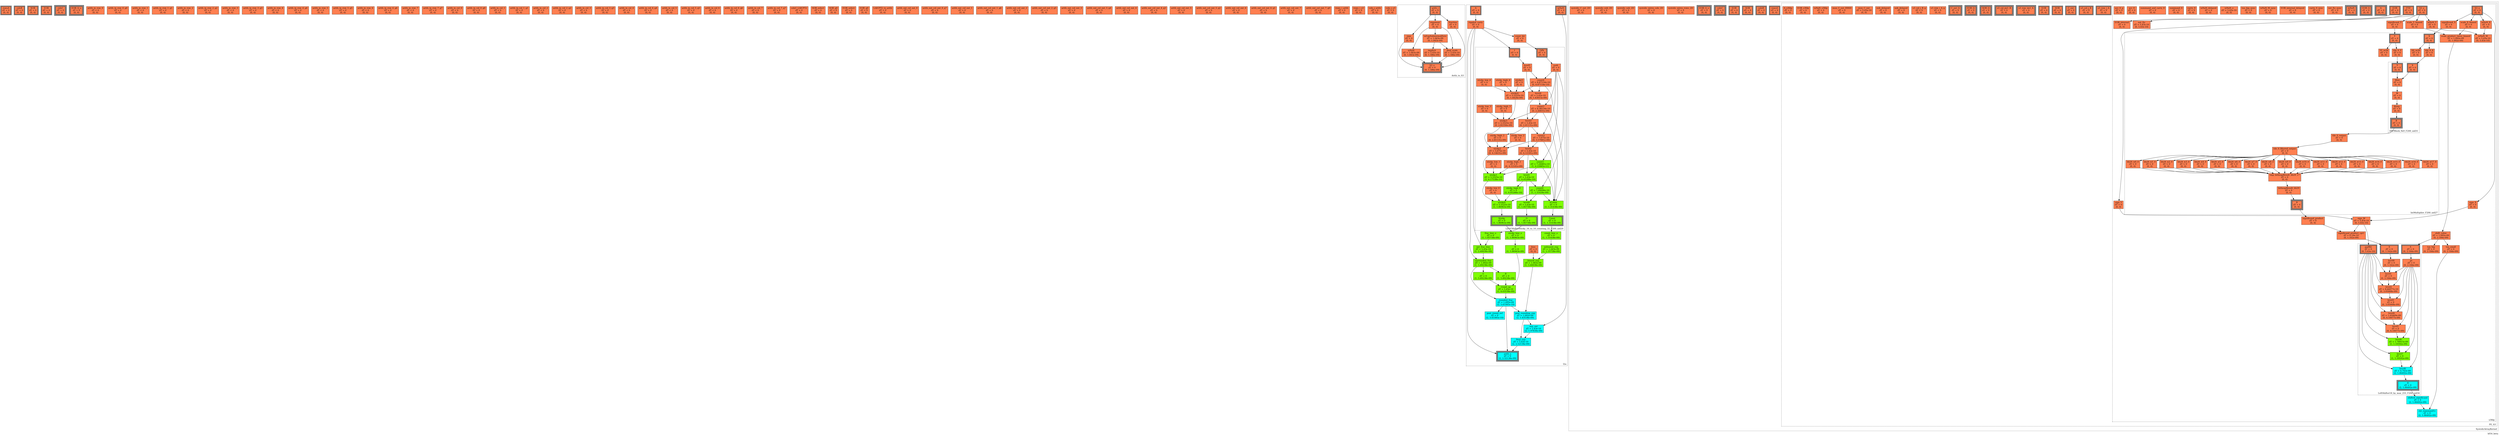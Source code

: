 digraph bf16_beta
{
	//graph drawing options
	label=bf16_beta;
	labelloc=bottom;
	labeljust=right;
	ratio=auto;
	nodesep=0.25;
	ranksep=0.5;

	//input/output signals of operator bf16_beta
	rowsA__bf16_beta [ label="rowsA\ndT = 0\n(0, 0)", shape=box, color=black, style="bold, filled", fillcolor=coral, peripheries=2 ];
	colsB__bf16_beta [ label="colsB\ndT = 0\n(0, 0)", shape=box, color=black, style="bold, filled", fillcolor=coral, peripheries=2 ];
	SOB__bf16_beta [ label="SOB\ndT = 0\n(0, 0)", shape=box, color=black, style="bold, filled", fillcolor=coral, peripheries=2 ];
	EOB__bf16_beta [ label="EOB\ndT = 0\n(0, 0)", shape=box, color=black, style="bold, filled", fillcolor=coral, peripheries=2 ];
	colsC__bf16_beta [ label="colsC\ndT = 0\n(0, 0)", shape=box, color=black, style="bold, filled", fillcolor=coral, peripheries=3 ];
	EOB_Q_o__bf16_beta [ label="EOB_Q_o\ndT = 0\n(0, 0)", shape=box, color=black, style="bold, filled", fillcolor=coral, peripheries=3 ];
	{rank=same rowsA__bf16_beta, colsB__bf16_beta, SOB__bf16_beta, EOB__bf16_beta};
	{rank=same colsC__bf16_beta, EOB_Q_o__bf16_beta};
	//internal signals of operator bf16_beta
	arith_in_row_0__bf16_beta [ label="arith_in_row_0\ndT = 0\n(0, 0)", shape=box, color=black, style=filled, fillcolor=coral, peripheries=1 ];
	arith_in_row_0_q0__bf16_beta [ label="arith_in_row_0_q0\ndT = 0\n(0, 0)", shape=box, color=black, style=filled, fillcolor=coral, peripheries=1 ];
	arith_in_row_1__bf16_beta [ label="arith_in_row_1\ndT = 0\n(0, 0)", shape=box, color=black, style=filled, fillcolor=coral, peripheries=1 ];
	arith_in_row_1_q1__bf16_beta [ label="arith_in_row_1_q1\ndT = 0\n(0, 0)", shape=box, color=black, style=filled, fillcolor=coral, peripheries=1 ];
	arith_in_row_2__bf16_beta [ label="arith_in_row_2\ndT = 0\n(0, 0)", shape=box, color=black, style=filled, fillcolor=coral, peripheries=1 ];
	arith_in_row_2_q2__bf16_beta [ label="arith_in_row_2_q2\ndT = 0\n(0, 0)", shape=box, color=black, style=filled, fillcolor=coral, peripheries=1 ];
	arith_in_row_3__bf16_beta [ label="arith_in_row_3\ndT = 0\n(0, 0)", shape=box, color=black, style=filled, fillcolor=coral, peripheries=1 ];
	arith_in_row_3_q3__bf16_beta [ label="arith_in_row_3_q3\ndT = 0\n(0, 0)", shape=box, color=black, style=filled, fillcolor=coral, peripheries=1 ];
	arith_in_row_4__bf16_beta [ label="arith_in_row_4\ndT = 0\n(0, 0)", shape=box, color=black, style=filled, fillcolor=coral, peripheries=1 ];
	arith_in_row_4_q4__bf16_beta [ label="arith_in_row_4_q4\ndT = 0\n(0, 0)", shape=box, color=black, style=filled, fillcolor=coral, peripheries=1 ];
	arith_in_row_5__bf16_beta [ label="arith_in_row_5\ndT = 0\n(0, 0)", shape=box, color=black, style=filled, fillcolor=coral, peripheries=1 ];
	arith_in_row_5_q5__bf16_beta [ label="arith_in_row_5_q5\ndT = 0\n(0, 0)", shape=box, color=black, style=filled, fillcolor=coral, peripheries=1 ];
	arith_in_row_6__bf16_beta [ label="arith_in_row_6\ndT = 0\n(0, 0)", shape=box, color=black, style=filled, fillcolor=coral, peripheries=1 ];
	arith_in_row_6_q6__bf16_beta [ label="arith_in_row_6_q6\ndT = 0\n(0, 0)", shape=box, color=black, style=filled, fillcolor=coral, peripheries=1 ];
	arith_in_row_7__bf16_beta [ label="arith_in_row_7\ndT = 0\n(0, 0)", shape=box, color=black, style=filled, fillcolor=coral, peripheries=1 ];
	arith_in_row_7_q7__bf16_beta [ label="arith_in_row_7_q7\ndT = 0\n(0, 0)", shape=box, color=black, style=filled, fillcolor=coral, peripheries=1 ];
	arith_in_col_0__bf16_beta [ label="arith_in_col_0\ndT = 0\n(0, 0)", shape=box, color=black, style=filled, fillcolor=coral, peripheries=1 ];
	arith_in_col_0_q0__bf16_beta [ label="arith_in_col_0_q0\ndT = 0\n(0, 0)", shape=box, color=black, style=filled, fillcolor=coral, peripheries=1 ];
	arith_in_col_1__bf16_beta [ label="arith_in_col_1\ndT = 0\n(0, 0)", shape=box, color=black, style=filled, fillcolor=coral, peripheries=1 ];
	arith_in_col_1_q1__bf16_beta [ label="arith_in_col_1_q1\ndT = 0\n(0, 0)", shape=box, color=black, style=filled, fillcolor=coral, peripheries=1 ];
	arith_in_col_2__bf16_beta [ label="arith_in_col_2\ndT = 0\n(0, 0)", shape=box, color=black, style=filled, fillcolor=coral, peripheries=1 ];
	arith_in_col_2_q2__bf16_beta [ label="arith_in_col_2_q2\ndT = 0\n(0, 0)", shape=box, color=black, style=filled, fillcolor=coral, peripheries=1 ];
	arith_in_col_3__bf16_beta [ label="arith_in_col_3\ndT = 0\n(0, 0)", shape=box, color=black, style=filled, fillcolor=coral, peripheries=1 ];
	arith_in_col_3_q3__bf16_beta [ label="arith_in_col_3_q3\ndT = 0\n(0, 0)", shape=box, color=black, style=filled, fillcolor=coral, peripheries=1 ];
	arith_in_col_4__bf16_beta [ label="arith_in_col_4\ndT = 0\n(0, 0)", shape=box, color=black, style=filled, fillcolor=coral, peripheries=1 ];
	arith_in_col_4_q4__bf16_beta [ label="arith_in_col_4_q4\ndT = 0\n(0, 0)", shape=box, color=black, style=filled, fillcolor=coral, peripheries=1 ];
	arith_in_col_5__bf16_beta [ label="arith_in_col_5\ndT = 0\n(0, 0)", shape=box, color=black, style=filled, fillcolor=coral, peripheries=1 ];
	arith_in_col_5_q5__bf16_beta [ label="arith_in_col_5_q5\ndT = 0\n(0, 0)", shape=box, color=black, style=filled, fillcolor=coral, peripheries=1 ];
	arith_in_col_6__bf16_beta [ label="arith_in_col_6\ndT = 0\n(0, 0)", shape=box, color=black, style=filled, fillcolor=coral, peripheries=1 ];
	arith_in_col_6_q6__bf16_beta [ label="arith_in_col_6_q6\ndT = 0\n(0, 0)", shape=box, color=black, style=filled, fillcolor=coral, peripheries=1 ];
	arith_in_col_7__bf16_beta [ label="arith_in_col_7\ndT = 0\n(0, 0)", shape=box, color=black, style=filled, fillcolor=coral, peripheries=1 ];
	arith_in_col_7_q7__bf16_beta [ label="arith_in_col_7_q7\ndT = 0\n(0, 0)", shape=box, color=black, style=filled, fillcolor=coral, peripheries=1 ];
	colsC_LAICPT2__bf16_beta [ label="colsC_LAICPT2\ndT = 0\n(0, 0)", shape=box, color=black, style=filled, fillcolor=coral, peripheries=1 ];
	SOB_select__bf16_beta [ label="SOB_select\ndT = 0\n(0, 0)", shape=box, color=black, style=filled, fillcolor=coral, peripheries=1 ];
	SOB_q0__bf16_beta [ label="SOB_q0\ndT = 0\n(0, 0)", shape=box, color=black, style=filled, fillcolor=coral, peripheries=1 ];
	EOB_select__bf16_beta [ label="EOB_select\ndT = 0\n(0, 0)", shape=box, color=black, style=filled, fillcolor=coral, peripheries=1 ];
	EOB_q0__bf16_beta [ label="EOB_q0\ndT = 0\n(0, 0)", shape=box, color=black, style=filled, fillcolor=coral, peripheries=1 ];
	LAICPT2_to_arith__bf16_beta [ label="LAICPT2_to_arith\ndT = 0\n(0, 0)", shape=box, color=black, style=filled, fillcolor=coral, peripheries=1 ];
	arith_out_col_out_0__bf16_beta [ label="arith_out_col_out_0\ndT = 0\n(0, 0)", shape=box, color=black, style=filled, fillcolor=coral, peripheries=1 ];
	arith_out_col_out_0_q7__bf16_beta [ label="arith_out_col_out_0_q7\ndT = 0\n(0, 0)", shape=box, color=black, style=filled, fillcolor=coral, peripheries=1 ];
	arith_out_col_out_1__bf16_beta [ label="arith_out_col_out_1\ndT = 0\n(0, 0)", shape=box, color=black, style=filled, fillcolor=coral, peripheries=1 ];
	arith_out_col_out_1_q6__bf16_beta [ label="arith_out_col_out_1_q6\ndT = 0\n(0, 0)", shape=box, color=black, style=filled, fillcolor=coral, peripheries=1 ];
	arith_out_col_out_2__bf16_beta [ label="arith_out_col_out_2\ndT = 0\n(0, 0)", shape=box, color=black, style=filled, fillcolor=coral, peripheries=1 ];
	arith_out_col_out_2_q5__bf16_beta [ label="arith_out_col_out_2_q5\ndT = 0\n(0, 0)", shape=box, color=black, style=filled, fillcolor=coral, peripheries=1 ];
	arith_out_col_out_3__bf16_beta [ label="arith_out_col_out_3\ndT = 0\n(0, 0)", shape=box, color=black, style=filled, fillcolor=coral, peripheries=1 ];
	arith_out_col_out_3_q4__bf16_beta [ label="arith_out_col_out_3_q4\ndT = 0\n(0, 0)", shape=box, color=black, style=filled, fillcolor=coral, peripheries=1 ];
	arith_out_col_out_4__bf16_beta [ label="arith_out_col_out_4\ndT = 0\n(0, 0)", shape=box, color=black, style=filled, fillcolor=coral, peripheries=1 ];
	arith_out_col_out_4_q3__bf16_beta [ label="arith_out_col_out_4_q3\ndT = 0\n(0, 0)", shape=box, color=black, style=filled, fillcolor=coral, peripheries=1 ];
	arith_out_col_out_5__bf16_beta [ label="arith_out_col_out_5\ndT = 0\n(0, 0)", shape=box, color=black, style=filled, fillcolor=coral, peripheries=1 ];
	arith_out_col_out_5_q2__bf16_beta [ label="arith_out_col_out_5_q2\ndT = 0\n(0, 0)", shape=box, color=black, style=filled, fillcolor=coral, peripheries=1 ];
	arith_out_col_out_6__bf16_beta [ label="arith_out_col_out_6\ndT = 0\n(0, 0)", shape=box, color=black, style=filled, fillcolor=coral, peripheries=1 ];
	arith_out_col_out_6_q1__bf16_beta [ label="arith_out_col_out_6_q1\ndT = 0\n(0, 0)", shape=box, color=black, style=filled, fillcolor=coral, peripheries=1 ];
	arith_out_col_out_7__bf16_beta [ label="arith_out_col_out_7\ndT = 0\n(0, 0)", shape=box, color=black, style=filled, fillcolor=coral, peripheries=1 ];
	arith_out_col_out_7_q0__bf16_beta [ label="arith_out_col_out_7_q0\ndT = 0\n(0, 0)", shape=box, color=black, style=filled, fillcolor=coral, peripheries=1 ];
	rows_i_arith__bf16_beta [ label="rows_i_arith\ndT = 0\n(0, 0)", shape=box, color=black, style=filled, fillcolor=coral, peripheries=1 ];
	rows_i_s3__bf16_beta [ label="rows_i_s3\ndT = 0\n(0, 0)", shape=box, color=black, style=filled, fillcolor=coral, peripheries=1 ];
	cols_j_arith__bf16_beta [ label="cols_j_arith\ndT = 0\n(0, 0)", shape=box, color=black, style=filled, fillcolor=coral, peripheries=1 ];
	cols_j_s3__bf16_beta [ label="cols_j_s3\ndT = 0\n(0, 0)", shape=box, color=black, style=filled, fillcolor=coral, peripheries=1 ];

	//subcomponents of operator bf16_beta

	subgraph cluster_Arith_to_S3
	{
		//graph drawing options
		label=Arith_to_S3;
		labelloc=bottom;
		labeljust=right;
		style="bold, dotted";
		ratio=auto;
		nodesep=0.25;
		ranksep=0.5;

		//input/output signals of operator Arith_to_S3
		arith_i__Arith_to_S3 [ label="arith_i\ndT = 0\n(0, 0)", shape=box, color=black, style="bold, filled", fillcolor=coral, peripheries=2 ];
		S3_o__Arith_to_S3 [ label="S3_o\ndT = 0\n(0, 1.586e-09)", shape=box, color=black, style="bold, filled", fillcolor=coral, peripheries=3 ];
		{rank=same arith_i__Arith_to_S3};
		{rank=same S3_o__Arith_to_S3};
		//internal signals of operator Arith_to_S3
		sign__Arith_to_S3 [ label="sign\ndT = 0\n(0, 0)", shape=box, color=black, style=filled, fillcolor=coral, peripheries=1 ];
		exponent__Arith_to_S3 [ label="exponent\ndT = 0\n(0, 0)", shape=box, color=black, style=filled, fillcolor=coral, peripheries=1 ];
		fraction__Arith_to_S3 [ label="fraction\ndT = 0\n(0, 0)", shape=box, color=black, style=filled, fillcolor=coral, peripheries=1 ];
		isNaN__Arith_to_S3 [ label="isNaN\ndT = 1.043e-09\n(0, 1.043e-09)", shape=box, color=black, style=filled, fillcolor=coral, peripheries=1 ];
		isExpSubnormalZero__Arith_to_S3 [ label="isExpSubnormalZero\ndT = 1.043e-09\n(0, 1.043e-09)", shape=box, color=black, style=filled, fillcolor=coral, peripheries=1 ];
		implicit__Arith_to_S3 [ label="implicit\ndT = 5.43e-10\n(0, 1.586e-09)", shape=box, color=black, style=filled, fillcolor=coral, peripheries=1 ];
		final_scale__Arith_to_S3 [ label="final_scale\ndT = 5.43e-10\n(0, 1.586e-09)", shape=box, color=black, style=filled, fillcolor=coral, peripheries=1 ];

		//subcomponents of operator Arith_to_S3

		//input and internal signal connections of operator Arith_to_S3
		arith_i__Arith_to_S3 -> sign__Arith_to_S3 [ arrowhead=normal, arrowsize=1.0, arrowtail=normal, color=black, dir=forward  ];
		arith_i__Arith_to_S3 -> exponent__Arith_to_S3 [ arrowhead=normal, arrowsize=1.0, arrowtail=normal, color=black, dir=forward  ];
		arith_i__Arith_to_S3 -> fraction__Arith_to_S3 [ arrowhead=normal, arrowsize=1.0, arrowtail=normal, color=black, dir=forward  ];
		sign__Arith_to_S3 -> S3_o__Arith_to_S3 [ arrowhead=normal, arrowsize=1.0, arrowtail=normal, color=black, dir=forward  ];
		exponent__Arith_to_S3 -> isNaN__Arith_to_S3 [ arrowhead=normal, arrowsize=1.0, arrowtail=normal, color=black, dir=forward  ];
		exponent__Arith_to_S3 -> isExpSubnormalZero__Arith_to_S3 [ arrowhead=normal, arrowsize=1.0, arrowtail=normal, color=black, dir=forward  ];
		exponent__Arith_to_S3 -> final_scale__Arith_to_S3 [ arrowhead=normal, arrowsize=1.0, arrowtail=normal, color=black, dir=forward  ];
		fraction__Arith_to_S3 -> S3_o__Arith_to_S3 [ arrowhead=normal, arrowsize=1.0, arrowtail=normal, color=black, dir=forward  ];
		isNaN__Arith_to_S3 -> S3_o__Arith_to_S3 [ arrowhead=normal, arrowsize=1.0, arrowtail=normal, color=black, dir=forward  ];
		isExpSubnormalZero__Arith_to_S3 -> implicit__Arith_to_S3 [ arrowhead=normal, arrowsize=1.0, arrowtail=normal, color=black, dir=forward  ];
		isExpSubnormalZero__Arith_to_S3 -> final_scale__Arith_to_S3 [ arrowhead=normal, arrowsize=1.0, arrowtail=normal, color=black, dir=forward  ];
		implicit__Arith_to_S3 -> S3_o__Arith_to_S3 [ arrowhead=normal, arrowsize=1.0, arrowtail=normal, color=black, dir=forward  ];
		final_scale__Arith_to_S3 -> S3_o__Arith_to_S3 [ arrowhead=normal, arrowsize=1.0, arrowtail=normal, color=black, dir=forward  ];
	}

		//output signal connections of operator Arith_to_S3

	subgraph cluster_l2a
	{
		//graph drawing options
		label=l2a;
		labelloc=bottom;
		labeljust=right;
		style="bold, dotted";
		ratio=auto;
		nodesep=0.25;
		ranksep=0.5;

		//input/output signals of operator l2a
		A__l2a [ label="A\ndT = 0\n(0, 0)", shape=box, color=black, style="bold, filled", fillcolor=coral, peripheries=2 ];
		isNaN__l2a [ label="isNaN\ndT = 0\n(0, 0)", shape=box, color=black, style="bold, filled", fillcolor=coral, peripheries=2 ];
		arith_o__l2a [ label="arith_o\ndT = 0\n(2, 2.52138e-09)", shape=box, color=black, style="bold, filled", fillcolor=cyan, peripheries=3 ];
		{rank=same A__l2a, isNaN__l2a};
		{rank=same arith_o__l2a};
		//internal signals of operator l2a
		rippled_carry__l2a [ label="rippled_carry\ndT = 0\n(0, 0)", shape=box, color=black, style=filled, fillcolor=coral, peripheries=1 ];
		count_bit__l2a [ label="count_bit\ndT = 0\n(0, 0)", shape=box, color=black, style=filled, fillcolor=coral, peripheries=1 ];
		count_lzoc_o__l2a [ label="count_lzoc_o\ndT = 0\n(1, 1.31438e-09)", shape=box, color=black, style=filled, fillcolor=chartreuse, peripheries=1 ];
		frac_lzoc_o__l2a [ label="frac_lzoc_o\ndT = 0\n(1, 1.85738e-09)", shape=box, color=black, style=filled, fillcolor=chartreuse, peripheries=1 ];
		sticky_lzoc_o__l2a [ label="sticky_lzoc_o\ndT = 0\n(1, 1.86963e-09)", shape=box, color=black, style=filled, fillcolor=chartreuse, peripheries=1 ];
		unbiased_exp__l2a [ label="unbiased_exp\ndT = 1.043e-09\n(1, 2.35738e-09)", shape=box, color=black, style=filled, fillcolor=chartreuse, peripheries=1 ];
		bias__l2a [ label="bias\ndT = 0\n(0, 0)", shape=box, color=black, style=filled, fillcolor=coral, peripheries=1 ];
		biased_exp__l2a [ label="biased_exp\ndT = 1.043e-09\n(1, 3.40038e-09)", shape=box, color=black, style=filled, fillcolor=chartreuse, peripheries=1 ];
		not_frac_lzoc__l2a [ label="not_frac_lzoc\ndT = 5.43e-10\n(1, 2.40038e-09)", shape=box, color=black, style=filled, fillcolor=chartreuse, peripheries=1 ];
		unrounded_frac__l2a [ label="unrounded_frac\ndT = 1.092e-09\n(1, 3.49238e-09)", shape=box, color=black, style=filled, fillcolor=chartreuse, peripheries=1 ];
		G__l2a [ label="G\ndT = 0\n(1, 3.49238e-09)", shape=box, color=black, style=filled, fillcolor=chartreuse, peripheries=1 ];
		R__l2a [ label="R\ndT = 0\n(1, 3.49238e-09)", shape=box, color=black, style=filled, fillcolor=chartreuse, peripheries=1 ];
		S__l2a [ label="S\ndT = 0\n(1, 1.86963e-09)", shape=box, color=black, style=filled, fillcolor=chartreuse, peripheries=1 ];
		round_up__l2a [ label="round_up\ndT = 5.43e-10\n(1, 4.03538e-09)", shape=box, color=black, style=filled, fillcolor=chartreuse, peripheries=1 ];
		rounded_frac__l2a [ label="rounded_frac\ndT = 1.092e-09\n(2, 3.43385e-10)", shape=box, color=black, style=filled, fillcolor=cyan, peripheries=1 ];
		post_round_ovf__l2a [ label="post_round_ovf\ndT = 0\n(2, 3.43385e-10)", shape=box, color=black, style=filled, fillcolor=cyan, peripheries=1 ];
		post_rounding_exp__l2a [ label="post_rounding_exp\ndT = 1.092e-09\n(2, 1.43538e-09)", shape=box, color=black, style=filled, fillcolor=cyan, peripheries=1 ];
		nan_out__l2a [ label="nan_out\ndT = 5.43e-10\n(2, 1.97838e-09)", shape=box, color=black, style=filled, fillcolor=cyan, peripheries=1 ];
		final_exp__l2a [ label="final_exp\ndT = 5.43e-10\n(2, 2.52138e-09)", shape=box, color=black, style=filled, fillcolor=cyan, peripheries=1 ];

		//subcomponents of operator l2a

		subgraph cluster_LZOCShifterSticky_16_to_10_counting_32_F200_uid20
		{
			//graph drawing options
			label=LZOCShifterSticky_16_to_10_counting_32_F200_uid20;
			labelloc=bottom;
			labeljust=right;
			style="bold, dotted";
			ratio=auto;
			nodesep=0.25;
			ranksep=0.5;

			//input/output signals of operator LZOCShifterSticky_16_to_10_counting_32_F200_uid20
			I__LZOCShifterSticky_16_to_10_counting_32_F200_uid20 [ label="I\ndT = 0\n(0, 0)", shape=box, color=black, style="bold, filled", fillcolor=coral, peripheries=2 ];
			OZb__LZOCShifterSticky_16_to_10_counting_32_F200_uid20 [ label="OZb\ndT = 0\n(0, 0)", shape=box, color=black, style="bold, filled", fillcolor=coral, peripheries=2 ];
			Count__LZOCShifterSticky_16_to_10_counting_32_F200_uid20 [ label="Count\ndT = 0\n(1, 1.31438e-09)", shape=box, color=black, style="bold, filled", fillcolor=chartreuse, peripheries=3 ];
			O__LZOCShifterSticky_16_to_10_counting_32_F200_uid20 [ label="O\ndT = 0\n(1, 1.85738e-09)", shape=box, color=black, style="bold, filled", fillcolor=chartreuse, peripheries=3 ];
			Sticky__LZOCShifterSticky_16_to_10_counting_32_F200_uid20 [ label="Sticky\ndT = 0\n(1, 1.86963e-09)", shape=box, color=black, style="bold, filled", fillcolor=chartreuse, peripheries=3 ];
			{rank=same I__LZOCShifterSticky_16_to_10_counting_32_F200_uid20, OZb__LZOCShifterSticky_16_to_10_counting_32_F200_uid20};
			{rank=same Count__LZOCShifterSticky_16_to_10_counting_32_F200_uid20, O__LZOCShifterSticky_16_to_10_counting_32_F200_uid20, Sticky__LZOCShifterSticky_16_to_10_counting_32_F200_uid20};
			//internal signals of operator LZOCShifterSticky_16_to_10_counting_32_F200_uid20
			level5__LZOCShifterSticky_16_to_10_counting_32_F200_uid20 [ label="level5\ndT = 0\n(0, 0)", shape=box, color=black, style=filled, fillcolor=coral, peripheries=1 ];
			sozb__LZOCShifterSticky_16_to_10_counting_32_F200_uid20 [ label="sozb\ndT = 0\n(0, 0)", shape=box, color=black, style=filled, fillcolor=coral, peripheries=1 ];
			sticky5__LZOCShifterSticky_16_to_10_counting_32_F200_uid20 [ label="sticky5\ndT = 0\n(0, 0)", shape=box, color=black, style=filled, fillcolor=coral, peripheries=1 ];
			count4__LZOCShifterSticky_16_to_10_counting_32_F200_uid20 [ label="count4\ndT = 8.87154e-10\n(0, 8.87154e-10)", shape=box, color=black, style=filled, fillcolor=coral, peripheries=1 ];
			level4__LZOCShifterSticky_16_to_10_counting_32_F200_uid20 [ label="level4\ndT = 5.43e-10\n(0, 1.43015e-09)", shape=box, color=black, style=filled, fillcolor=coral, peripheries=1 ];
			sticky_high_4__LZOCShifterSticky_16_to_10_counting_32_F200_uid20 [ label="sticky_high_4\ndT = 0\n(0, 0)", shape=box, color=black, style=filled, fillcolor=coral, peripheries=1 ];
			sticky_low_4__LZOCShifterSticky_16_to_10_counting_32_F200_uid20 [ label="sticky_low_4\ndT = 0\n(0, 0)", shape=box, color=black, style=filled, fillcolor=coral, peripheries=1 ];
			sticky4__LZOCShifterSticky_16_to_10_counting_32_F200_uid20 [ label="sticky4\ndT = 5.5525e-10\n(0, 1.4424e-09)", shape=box, color=black, style=filled, fillcolor=coral, peripheries=1 ];
			count3__LZOCShifterSticky_16_to_10_counting_32_F200_uid20 [ label="count3\ndT = 8.38154e-10\n(0, 2.26831e-09)", shape=box, color=black, style=filled, fillcolor=coral, peripheries=1 ];
			level3__LZOCShifterSticky_16_to_10_counting_32_F200_uid20 [ label="level3\ndT = 5.43e-10\n(0, 2.81131e-09)", shape=box, color=black, style=filled, fillcolor=coral, peripheries=1 ];
			sticky_high_3__LZOCShifterSticky_16_to_10_counting_32_F200_uid20 [ label="sticky_high_3\ndT = 0\n(0, 0)", shape=box, color=black, style=filled, fillcolor=coral, peripheries=1 ];
			sticky_low_3__LZOCShifterSticky_16_to_10_counting_32_F200_uid20 [ label="sticky_low_3\ndT = 0\n(0, 0)", shape=box, color=black, style=filled, fillcolor=coral, peripheries=1 ];
			sticky3__LZOCShifterSticky_16_to_10_counting_32_F200_uid20 [ label="sticky3\ndT = 5.5525e-10\n(0, 2.82356e-09)", shape=box, color=black, style=filled, fillcolor=coral, peripheries=1 ];
			count2__LZOCShifterSticky_16_to_10_counting_32_F200_uid20 [ label="count2\ndT = 7.675e-10\n(0, 3.57881e-09)", shape=box, color=black, style=filled, fillcolor=coral, peripheries=1 ];
			level2__LZOCShifterSticky_16_to_10_counting_32_F200_uid20 [ label="level2\ndT = 5.43e-10\n(0, 4.12181e-09)", shape=box, color=black, style=filled, fillcolor=coral, peripheries=1 ];
			sticky_high_2__LZOCShifterSticky_16_to_10_counting_32_F200_uid20 [ label="sticky_high_2\ndT = 0\n(0, 2.81131e-09)", shape=box, color=black, style=filled, fillcolor=coral, peripheries=1 ];
			sticky_low_2__LZOCShifterSticky_16_to_10_counting_32_F200_uid20 [ label="sticky_low_2\ndT = 0\n(0, 0)", shape=box, color=black, style=filled, fillcolor=coral, peripheries=1 ];
			sticky2__LZOCShifterSticky_16_to_10_counting_32_F200_uid20 [ label="sticky2\ndT = 5.675e-10\n(0, 4.14631e-09)", shape=box, color=black, style=filled, fillcolor=coral, peripheries=1 ];
			count1__LZOCShifterSticky_16_to_10_counting_32_F200_uid20 [ label="count1\ndT = 7.24481e-10\n(1, 6.22885e-11)", shape=box, color=black, style=filled, fillcolor=chartreuse, peripheries=1 ];
			level1__LZOCShifterSticky_16_to_10_counting_32_F200_uid20 [ label="level1\ndT = 5.43e-10\n(1, 6.05288e-10)", shape=box, color=black, style=filled, fillcolor=chartreuse, peripheries=1 ];
			sticky_high_1__LZOCShifterSticky_16_to_10_counting_32_F200_uid20 [ label="sticky_high_1\ndT = 0\n(0, 4.12181e-09)", shape=box, color=black, style=filled, fillcolor=coral, peripheries=1 ];
			sticky_low_1__LZOCShifterSticky_16_to_10_counting_32_F200_uid20 [ label="sticky_low_1\ndT = 0\n(0, 0)", shape=box, color=black, style=filled, fillcolor=coral, peripheries=1 ];
			sticky1__LZOCShifterSticky_16_to_10_counting_32_F200_uid20 [ label="sticky1\ndT = 5.5525e-10\n(1, 6.17538e-10)", shape=box, color=black, style=filled, fillcolor=chartreuse, peripheries=1 ];
			count0__LZOCShifterSticky_16_to_10_counting_32_F200_uid20 [ label="count0\ndT = 7.09096e-10\n(1, 1.31438e-09)", shape=box, color=black, style=filled, fillcolor=chartreuse, peripheries=1 ];
			level0__LZOCShifterSticky_16_to_10_counting_32_F200_uid20 [ label="level0\ndT = 5.43e-10\n(1, 1.85738e-09)", shape=box, color=black, style=filled, fillcolor=chartreuse, peripheries=1 ];
			sticky_high_0__LZOCShifterSticky_16_to_10_counting_32_F200_uid20 [ label="sticky_high_0\ndT = 0\n(1, 6.05288e-10)", shape=box, color=black, style=filled, fillcolor=chartreuse, peripheries=1 ];
			sticky_low_0__LZOCShifterSticky_16_to_10_counting_32_F200_uid20 [ label="sticky_low_0\ndT = 0\n(0, 0)", shape=box, color=black, style=filled, fillcolor=coral, peripheries=1 ];
			sticky0__LZOCShifterSticky_16_to_10_counting_32_F200_uid20 [ label="sticky0\ndT = 5.5525e-10\n(1, 1.86963e-09)", shape=box, color=black, style=filled, fillcolor=chartreuse, peripheries=1 ];
			sCount__LZOCShifterSticky_16_to_10_counting_32_F200_uid20 [ label="sCount\ndT = 0\n(1, 1.31438e-09)", shape=box, color=black, style=filled, fillcolor=chartreuse, peripheries=1 ];

			//subcomponents of operator LZOCShifterSticky_16_to_10_counting_32_F200_uid20

			//input and internal signal connections of operator LZOCShifterSticky_16_to_10_counting_32_F200_uid20
			I__LZOCShifterSticky_16_to_10_counting_32_F200_uid20 -> level5__LZOCShifterSticky_16_to_10_counting_32_F200_uid20 [ arrowhead=normal, arrowsize=1.0, arrowtail=normal, color=black, dir=forward  ];
			OZb__LZOCShifterSticky_16_to_10_counting_32_F200_uid20 -> sozb__LZOCShifterSticky_16_to_10_counting_32_F200_uid20 [ arrowhead=normal, arrowsize=1.0, arrowtail=normal, color=black, dir=forward  ];
			level5__LZOCShifterSticky_16_to_10_counting_32_F200_uid20 -> count4__LZOCShifterSticky_16_to_10_counting_32_F200_uid20 [ arrowhead=normal, arrowsize=1.0, arrowtail=normal, color=black, dir=forward  ];
			level5__LZOCShifterSticky_16_to_10_counting_32_F200_uid20 -> level4__LZOCShifterSticky_16_to_10_counting_32_F200_uid20 [ arrowhead=normal, arrowsize=1.0, arrowtail=normal, color=black, dir=forward  ];
			sozb__LZOCShifterSticky_16_to_10_counting_32_F200_uid20 -> count4__LZOCShifterSticky_16_to_10_counting_32_F200_uid20 [ arrowhead=normal, arrowsize=1.0, arrowtail=normal, color=black, dir=forward  ];
			sozb__LZOCShifterSticky_16_to_10_counting_32_F200_uid20 -> count3__LZOCShifterSticky_16_to_10_counting_32_F200_uid20 [ arrowhead=normal, arrowsize=1.0, arrowtail=normal, color=black, dir=forward  ];
			sozb__LZOCShifterSticky_16_to_10_counting_32_F200_uid20 -> count2__LZOCShifterSticky_16_to_10_counting_32_F200_uid20 [ arrowhead=normal, arrowsize=1.0, arrowtail=normal, color=black, dir=forward  ];
			sozb__LZOCShifterSticky_16_to_10_counting_32_F200_uid20 -> count1__LZOCShifterSticky_16_to_10_counting_32_F200_uid20 [ arrowhead=normal, arrowsize=1.0, arrowtail=normal, color=black, dir=forward  ];
			sozb__LZOCShifterSticky_16_to_10_counting_32_F200_uid20 -> count0__LZOCShifterSticky_16_to_10_counting_32_F200_uid20 [ arrowhead=normal, arrowsize=1.0, arrowtail=normal, color=black, dir=forward  ];
			sticky5__LZOCShifterSticky_16_to_10_counting_32_F200_uid20 -> sticky4__LZOCShifterSticky_16_to_10_counting_32_F200_uid20 [ arrowhead=normal, arrowsize=1.0, arrowtail=normal, color=black, dir=forward  ];
			count4__LZOCShifterSticky_16_to_10_counting_32_F200_uid20 -> level4__LZOCShifterSticky_16_to_10_counting_32_F200_uid20 [ arrowhead=normal, arrowsize=1.0, arrowtail=normal, color=black, dir=forward  ];
			count4__LZOCShifterSticky_16_to_10_counting_32_F200_uid20 -> sticky4__LZOCShifterSticky_16_to_10_counting_32_F200_uid20 [ arrowhead=normal, arrowsize=1.0, arrowtail=normal, color=black, dir=forward  ];
			count4__LZOCShifterSticky_16_to_10_counting_32_F200_uid20 -> sCount__LZOCShifterSticky_16_to_10_counting_32_F200_uid20 [ arrowhead=normal, arrowsize=1.0, arrowtail=normal, color=black, dir=forward  ];
			level4__LZOCShifterSticky_16_to_10_counting_32_F200_uid20 -> count3__LZOCShifterSticky_16_to_10_counting_32_F200_uid20 [ arrowhead=normal, arrowsize=1.0, arrowtail=normal, color=black, dir=forward  ];
			level4__LZOCShifterSticky_16_to_10_counting_32_F200_uid20 -> level3__LZOCShifterSticky_16_to_10_counting_32_F200_uid20 [ arrowhead=normal, arrowsize=1.0, arrowtail=normal, color=black, dir=forward  ];
			sticky_high_4__LZOCShifterSticky_16_to_10_counting_32_F200_uid20 -> sticky4__LZOCShifterSticky_16_to_10_counting_32_F200_uid20 [ arrowhead=normal, arrowsize=1.0, arrowtail=normal, color=black, dir=forward  ];
			sticky_low_4__LZOCShifterSticky_16_to_10_counting_32_F200_uid20 -> sticky4__LZOCShifterSticky_16_to_10_counting_32_F200_uid20 [ arrowhead=normal, arrowsize=1.0, arrowtail=normal, color=black, dir=forward  ];
			sticky4__LZOCShifterSticky_16_to_10_counting_32_F200_uid20 -> sticky3__LZOCShifterSticky_16_to_10_counting_32_F200_uid20 [ arrowhead=normal, arrowsize=1.0, arrowtail=normal, color=black, dir=forward  ];
			count3__LZOCShifterSticky_16_to_10_counting_32_F200_uid20 -> level3__LZOCShifterSticky_16_to_10_counting_32_F200_uid20 [ arrowhead=normal, arrowsize=1.0, arrowtail=normal, color=black, dir=forward  ];
			count3__LZOCShifterSticky_16_to_10_counting_32_F200_uid20 -> sticky3__LZOCShifterSticky_16_to_10_counting_32_F200_uid20 [ arrowhead=normal, arrowsize=1.0, arrowtail=normal, color=black, dir=forward  ];
			count3__LZOCShifterSticky_16_to_10_counting_32_F200_uid20 -> sCount__LZOCShifterSticky_16_to_10_counting_32_F200_uid20 [ arrowhead=normal, arrowsize=1.0, arrowtail=normal, color=black, dir=forward  ];
			level3__LZOCShifterSticky_16_to_10_counting_32_F200_uid20 -> count2__LZOCShifterSticky_16_to_10_counting_32_F200_uid20 [ arrowhead=normal, arrowsize=1.0, arrowtail=normal, color=black, dir=forward  ];
			level3__LZOCShifterSticky_16_to_10_counting_32_F200_uid20 -> level2__LZOCShifterSticky_16_to_10_counting_32_F200_uid20 [ arrowhead=normal, arrowsize=1.0, arrowtail=normal, color=black, dir=forward  ];
			level3__LZOCShifterSticky_16_to_10_counting_32_F200_uid20 -> sticky_high_2__LZOCShifterSticky_16_to_10_counting_32_F200_uid20 [ arrowhead=normal, arrowsize=1.0, arrowtail=normal, color=black, dir=forward  ];
			sticky_high_3__LZOCShifterSticky_16_to_10_counting_32_F200_uid20 -> sticky3__LZOCShifterSticky_16_to_10_counting_32_F200_uid20 [ arrowhead=normal, arrowsize=1.0, arrowtail=normal, color=black, dir=forward  ];
			sticky_low_3__LZOCShifterSticky_16_to_10_counting_32_F200_uid20 -> sticky3__LZOCShifterSticky_16_to_10_counting_32_F200_uid20 [ arrowhead=normal, arrowsize=1.0, arrowtail=normal, color=black, dir=forward  ];
			sticky3__LZOCShifterSticky_16_to_10_counting_32_F200_uid20 -> sticky2__LZOCShifterSticky_16_to_10_counting_32_F200_uid20 [ arrowhead=normal, arrowsize=1.0, arrowtail=normal, color=black, dir=forward  ];
			count2__LZOCShifterSticky_16_to_10_counting_32_F200_uid20 -> level2__LZOCShifterSticky_16_to_10_counting_32_F200_uid20 [ arrowhead=normal, arrowsize=1.0, arrowtail=normal, color=black, dir=forward  ];
			count2__LZOCShifterSticky_16_to_10_counting_32_F200_uid20 -> sticky2__LZOCShifterSticky_16_to_10_counting_32_F200_uid20 [ arrowhead=normal, arrowsize=1.0, arrowtail=normal, color=black, dir=forward  ];
			count2__LZOCShifterSticky_16_to_10_counting_32_F200_uid20 -> sCount__LZOCShifterSticky_16_to_10_counting_32_F200_uid20 [ arrowhead=normal, arrowsize=1.0, arrowtail=normal, color=black, dir=forward  ];
			level2__LZOCShifterSticky_16_to_10_counting_32_F200_uid20 -> count1__LZOCShifterSticky_16_to_10_counting_32_F200_uid20 [ arrowhead=normal, arrowsize=1.0, arrowtail=normal, color=black, dir=forward  ];
			level2__LZOCShifterSticky_16_to_10_counting_32_F200_uid20 -> level1__LZOCShifterSticky_16_to_10_counting_32_F200_uid20 [ arrowhead=normal, arrowsize=1.0, arrowtail=normal, color=black, dir=forward  ];
			level2__LZOCShifterSticky_16_to_10_counting_32_F200_uid20 -> sticky_high_1__LZOCShifterSticky_16_to_10_counting_32_F200_uid20 [ arrowhead=normal, arrowsize=1.0, arrowtail=normal, color=black, dir=forward  ];
			sticky_high_2__LZOCShifterSticky_16_to_10_counting_32_F200_uid20 -> sticky2__LZOCShifterSticky_16_to_10_counting_32_F200_uid20 [ arrowhead=normal, arrowsize=1.0, arrowtail=normal, color=black, dir=forward  ];
			sticky_low_2__LZOCShifterSticky_16_to_10_counting_32_F200_uid20 -> sticky2__LZOCShifterSticky_16_to_10_counting_32_F200_uid20 [ arrowhead=normal, arrowsize=1.0, arrowtail=normal, color=black, dir=forward  ];
			sticky2__LZOCShifterSticky_16_to_10_counting_32_F200_uid20 -> sticky1__LZOCShifterSticky_16_to_10_counting_32_F200_uid20 [ arrowhead=normal, arrowsize=1.0, arrowtail=normal, color=black, dir=forward  ];
			count1__LZOCShifterSticky_16_to_10_counting_32_F200_uid20 -> level1__LZOCShifterSticky_16_to_10_counting_32_F200_uid20 [ arrowhead=normal, arrowsize=1.0, arrowtail=normal, color=black, dir=forward  ];
			count1__LZOCShifterSticky_16_to_10_counting_32_F200_uid20 -> sticky1__LZOCShifterSticky_16_to_10_counting_32_F200_uid20 [ arrowhead=normal, arrowsize=1.0, arrowtail=normal, color=black, dir=forward  ];
			count1__LZOCShifterSticky_16_to_10_counting_32_F200_uid20 -> sCount__LZOCShifterSticky_16_to_10_counting_32_F200_uid20 [ arrowhead=normal, arrowsize=1.0, arrowtail=normal, color=black, dir=forward  ];
			level1__LZOCShifterSticky_16_to_10_counting_32_F200_uid20 -> count0__LZOCShifterSticky_16_to_10_counting_32_F200_uid20 [ arrowhead=normal, arrowsize=1.0, arrowtail=normal, color=black, dir=forward  ];
			level1__LZOCShifterSticky_16_to_10_counting_32_F200_uid20 -> level0__LZOCShifterSticky_16_to_10_counting_32_F200_uid20 [ arrowhead=normal, arrowsize=1.0, arrowtail=normal, color=black, dir=forward  ];
			level1__LZOCShifterSticky_16_to_10_counting_32_F200_uid20 -> sticky_high_0__LZOCShifterSticky_16_to_10_counting_32_F200_uid20 [ arrowhead=normal, arrowsize=1.0, arrowtail=normal, color=black, dir=forward  ];
			sticky_high_1__LZOCShifterSticky_16_to_10_counting_32_F200_uid20 -> sticky1__LZOCShifterSticky_16_to_10_counting_32_F200_uid20 [ arrowhead=normal, arrowsize=1.0, arrowtail=normal, color=black, dir=forward  ];
			sticky_low_1__LZOCShifterSticky_16_to_10_counting_32_F200_uid20 -> sticky1__LZOCShifterSticky_16_to_10_counting_32_F200_uid20 [ arrowhead=normal, arrowsize=1.0, arrowtail=normal, color=black, dir=forward  ];
			sticky1__LZOCShifterSticky_16_to_10_counting_32_F200_uid20 -> sticky0__LZOCShifterSticky_16_to_10_counting_32_F200_uid20 [ arrowhead=normal, arrowsize=1.0, arrowtail=normal, color=black, dir=forward  ];
			count0__LZOCShifterSticky_16_to_10_counting_32_F200_uid20 -> level0__LZOCShifterSticky_16_to_10_counting_32_F200_uid20 [ arrowhead=normal, arrowsize=1.0, arrowtail=normal, color=black, dir=forward  ];
			count0__LZOCShifterSticky_16_to_10_counting_32_F200_uid20 -> sticky0__LZOCShifterSticky_16_to_10_counting_32_F200_uid20 [ arrowhead=normal, arrowsize=1.0, arrowtail=normal, color=black, dir=forward  ];
			count0__LZOCShifterSticky_16_to_10_counting_32_F200_uid20 -> sCount__LZOCShifterSticky_16_to_10_counting_32_F200_uid20 [ arrowhead=normal, arrowsize=1.0, arrowtail=normal, color=black, dir=forward  ];
			level0__LZOCShifterSticky_16_to_10_counting_32_F200_uid20 -> O__LZOCShifterSticky_16_to_10_counting_32_F200_uid20 [ arrowhead=normal, arrowsize=1.0, arrowtail=normal, color=black, dir=forward  ];
			sticky_high_0__LZOCShifterSticky_16_to_10_counting_32_F200_uid20 -> sticky0__LZOCShifterSticky_16_to_10_counting_32_F200_uid20 [ arrowhead=normal, arrowsize=1.0, arrowtail=normal, color=black, dir=forward  ];
			sticky_low_0__LZOCShifterSticky_16_to_10_counting_32_F200_uid20 -> sticky0__LZOCShifterSticky_16_to_10_counting_32_F200_uid20 [ arrowhead=normal, arrowsize=1.0, arrowtail=normal, color=black, dir=forward  ];
			sticky0__LZOCShifterSticky_16_to_10_counting_32_F200_uid20 -> Sticky__LZOCShifterSticky_16_to_10_counting_32_F200_uid20 [ arrowhead=normal, arrowsize=1.0, arrowtail=normal, color=black, dir=forward  ];
			sCount__LZOCShifterSticky_16_to_10_counting_32_F200_uid20 -> Count__LZOCShifterSticky_16_to_10_counting_32_F200_uid20 [ arrowhead=normal, arrowsize=1.0, arrowtail=normal, color=black, dir=forward  ];
		}

			//output signal connections of operator LZOCShifterSticky_16_to_10_counting_32_F200_uid20
			Count__LZOCShifterSticky_16_to_10_counting_32_F200_uid20 -> count_lzoc_o__l2a [ arrowhead=normal, arrowsize=1.0, arrowtail=normal, color=black, dir=forward  ];
			O__LZOCShifterSticky_16_to_10_counting_32_F200_uid20 -> frac_lzoc_o__l2a [ arrowhead=normal, arrowsize=1.0, arrowtail=normal, color=black, dir=forward  ];
			Sticky__LZOCShifterSticky_16_to_10_counting_32_F200_uid20 -> sticky_lzoc_o__l2a [ arrowhead=normal, arrowsize=1.0, arrowtail=normal, color=black, dir=forward  ];

		//input and internal signal connections of operator l2a
		A__l2a -> rippled_carry__l2a [ arrowhead=normal, arrowsize=1.0, arrowtail=normal, color=black, dir=forward  ];
		isNaN__l2a -> nan_out__l2a [ arrowhead=normal, arrowsize=1.0, arrowtail=normal, color=black, dir=forward  ];
		rippled_carry__l2a -> count_bit__l2a [ arrowhead=normal, arrowsize=1.0, arrowtail=normal, color=black, dir=forward  ];
		rippled_carry__l2a -> I__LZOCShifterSticky_16_to_10_counting_32_F200_uid20 [ arrowhead=normal, arrowsize=1.0, arrowtail=normal, color=black, dir=forward  ];
		rippled_carry__l2a -> not_frac_lzoc__l2a [ arrowhead=normal, arrowsize=1.0, arrowtail=normal, color=black, dir=forward  ];
		rippled_carry__l2a -> unrounded_frac__l2a [ arrowhead=normal, arrowsize=1.0, arrowtail=normal, color=black, dir=forward  ];
		rippled_carry__l2a -> arith_o__l2a [ arrowhead=normal, arrowsize=1.0, arrowtail=normal, color=black, dir=forward  ];
		count_bit__l2a -> OZb__LZOCShifterSticky_16_to_10_counting_32_F200_uid20 [ arrowhead=normal, arrowsize=1.0, arrowtail=normal, color=black, dir=forward  ];
		count_lzoc_o__l2a -> unbiased_exp__l2a [ arrowhead=normal, arrowsize=1.0, arrowtail=normal, color=black, dir=forward  ];
		frac_lzoc_o__l2a -> not_frac_lzoc__l2a [ arrowhead=normal, arrowsize=1.0, arrowtail=normal, color=black, dir=forward  ];
		sticky_lzoc_o__l2a -> S__l2a [ arrowhead=normal, arrowsize=1.0, arrowtail=normal, color=black, dir=forward  ];
		unbiased_exp__l2a -> biased_exp__l2a [ arrowhead=normal, arrowsize=1.0, arrowtail=normal, color=black, dir=forward  ];
		bias__l2a -> biased_exp__l2a [ arrowhead=normal, arrowsize=1.0, arrowtail=normal, color=black, dir=forward  ];
		biased_exp__l2a -> post_rounding_exp__l2a [ arrowhead=normal, arrowsize=1.0, arrowtail=normal, color=black, dir=forward  ];
		not_frac_lzoc__l2a -> unrounded_frac__l2a [ arrowhead=normal, arrowsize=1.0, arrowtail=normal, color=black, dir=forward  ];
		unrounded_frac__l2a -> G__l2a [ arrowhead=normal, arrowsize=1.0, arrowtail=normal, color=black, dir=forward  ];
		unrounded_frac__l2a -> R__l2a [ arrowhead=normal, arrowsize=1.0, arrowtail=normal, color=black, dir=forward  ];
		unrounded_frac__l2a -> rounded_frac__l2a [ arrowhead=normal, arrowsize=1.0, arrowtail=normal, color=black, dir=forward  ];
		G__l2a -> round_up__l2a [ arrowhead=normal, arrowsize=1.0, arrowtail=normal, color=black, dir=forward  ];
		R__l2a -> round_up__l2a [ arrowhead=normal, arrowsize=1.0, arrowtail=normal, color=black, dir=forward  ];
		S__l2a -> round_up__l2a [ arrowhead=normal, arrowsize=1.0, arrowtail=normal, color=black, dir=forward  ];
		round_up__l2a -> rounded_frac__l2a [ arrowhead=normal, arrowsize=1.0, arrowtail=normal, color=black, dir=forward  ];
		rounded_frac__l2a -> post_round_ovf__l2a [ arrowhead=normal, arrowsize=1.0, arrowtail=normal, color=black, dir=forward  ];
		rounded_frac__l2a -> post_rounding_exp__l2a [ arrowhead=normal, arrowsize=1.0, arrowtail=normal, color=black, dir=forward  ];
		rounded_frac__l2a -> arith_o__l2a [ arrowhead=normal, arrowsize=1.0, arrowtail=normal, color=black, dir=forward  ];
		post_rounding_exp__l2a -> nan_out__l2a [ arrowhead=normal, arrowsize=1.0, arrowtail=normal, color=black, dir=forward  ];
		post_rounding_exp__l2a -> final_exp__l2a [ arrowhead=normal, arrowsize=1.0, arrowtail=normal, color=black, dir=forward  ];
		nan_out__l2a -> final_exp__l2a [ arrowhead=normal, arrowsize=1.0, arrowtail=normal, color=black, dir=forward  ];
		final_exp__l2a -> arith_o__l2a [ arrowhead=normal, arrowsize=1.0, arrowtail=normal, color=black, dir=forward  ];
	}

		//output signal connections of operator l2a

	subgraph cluster_SystolicArrayKernel
	{
		//graph drawing options
		label=SystolicArrayKernel;
		labelloc=bottom;
		labeljust=right;
		style="bold, dotted";
		ratio=auto;
		nodesep=0.25;
		ranksep=0.5;

		//input/output signals of operator SystolicArrayKernel
		rowsA__SystolicArrayKernel [ label="rowsA\ndT = 0\n(0, 0)", shape=box, color=black, style="bold, filled", fillcolor=coral, peripheries=2 ];
		colsB__SystolicArrayKernel [ label="colsB\ndT = 0\n(0, 0)", shape=box, color=black, style="bold, filled", fillcolor=coral, peripheries=2 ];
		SOB__SystolicArrayKernel [ label="SOB\ndT = 0\n(0, 0)", shape=box, color=black, style="bold, filled", fillcolor=coral, peripheries=2 ];
		EOB__SystolicArrayKernel [ label="EOB\ndT = 0\n(0, 0)", shape=box, color=black, style="bold, filled", fillcolor=coral, peripheries=2 ];
		colsC__SystolicArrayKernel [ label="colsC\ndT = 0\n(0, 0)", shape=box, color=black, style="bold, filled", fillcolor=coral, peripheries=3 ];
		EOB_Q_o__SystolicArrayKernel [ label="EOB_Q_o\ndT = 0\n(0, 0)", shape=box, color=black, style="bold, filled", fillcolor=coral, peripheries=3 ];
		{rank=same rowsA__SystolicArrayKernel, colsB__SystolicArrayKernel, SOB__SystolicArrayKernel, EOB__SystolicArrayKernel};
		{rank=same colsC__SystolicArrayKernel, EOB_Q_o__SystolicArrayKernel};
		//internal signals of operator SystolicArrayKernel
		systolic_wires_rows_2D__SystolicArrayKernel [ label="systolic_wires_rows_2D\ndT = 0\n(0, 0)", shape=box, color=black, style=filled, fillcolor=coral, peripheries=1 ];
		systolic_wires_cols_2D__SystolicArrayKernel [ label="systolic_wires_cols_2D\ndT = 0\n(0, 0)", shape=box, color=black, style=filled, fillcolor=coral, peripheries=1 ];
		systolic_sob_2D__SystolicArrayKernel [ label="systolic_sob_2D\ndT = 0\n(0, 0)", shape=box, color=black, style=filled, fillcolor=coral, peripheries=1 ];
		systolic_eob_2D__SystolicArrayKernel [ label="systolic_eob_2D\ndT = 0\n(0, 0)", shape=box, color=black, style=filled, fillcolor=coral, peripheries=1 ];
		systolic_C_out_2D__SystolicArrayKernel [ label="systolic_C_out_2D\ndT = 0\n(0, 0)", shape=box, color=black, style=filled, fillcolor=coral, peripheries=1 ];

		//subcomponents of operator SystolicArrayKernel

		subgraph cluster_PE_S3
		{
			//graph drawing options
			label=PE_S3;
			labelloc=bottom;
			labeljust=right;
			style="bold, dotted";
			ratio=auto;
			nodesep=0.25;
			ranksep=0.5;

			//input/output signals of operator PE_S3
			s3_row_i_A__PE_S3 [ label="s3_row_i_A\ndT = 0\n(0, 0)", shape=box, color=black, style="bold, filled", fillcolor=coral, peripheries=2 ];
			s3_col_j_B__PE_S3 [ label="s3_col_j_B\ndT = 0\n(0, 0)", shape=box, color=black, style="bold, filled", fillcolor=coral, peripheries=2 ];
			C_out__PE_S3 [ label="C_out\ndT = 0\n(0, 0)", shape=box, color=black, style="bold, filled", fillcolor=coral, peripheries=2 ];
			SOB__PE_S3 [ label="SOB\ndT = 0\n(0, 0)", shape=box, color=black, style="bold, filled", fillcolor=coral, peripheries=2 ];
			EOB__PE_S3 [ label="EOB\ndT = 0\n(0, 0)", shape=box, color=black, style="bold, filled", fillcolor=coral, peripheries=2 ];
			s3_row_im1_A__PE_S3 [ label="s3_row_im1_A\ndT = 0\n(0, 0)", shape=box, color=black, style="bold, filled", fillcolor=coral, peripheries=3 ];
			s3_col_jm1_B__PE_S3 [ label="s3_col_jm1_B\ndT = 0\n(0, 0)", shape=box, color=black, style="bold, filled", fillcolor=coral, peripheries=3 ];
			SOB_Q__PE_S3 [ label="SOB_Q\ndT = 0\n(0, 0)", shape=box, color=black, style="bold, filled", fillcolor=coral, peripheries=3 ];
			EOB_Q__PE_S3 [ label="EOB_Q\ndT = 0\n(0, 0)", shape=box, color=black, style="bold, filled", fillcolor=coral, peripheries=3 ];
			C_out_Q__PE_S3 [ label="C_out_Q\ndT = 0\n(0, 0)", shape=box, color=black, style="bold, filled", fillcolor=coral, peripheries=3 ];
			{rank=same s3_row_i_A__PE_S3, s3_col_j_B__PE_S3, C_out__PE_S3, SOB__PE_S3, EOB__PE_S3};
			{rank=same s3_row_im1_A__PE_S3, s3_col_jm1_B__PE_S3, SOB_Q__PE_S3, EOB_Q__PE_S3, C_out_Q__PE_S3};
			//internal signals of operator PE_S3
			s3_row_i_A_q__PE_S3 [ label="s3_row_i_A_q\ndT = 0\n(0, 0)", shape=box, color=black, style=filled, fillcolor=coral, peripheries=1 ];
			s3_col_j_B_q__PE_S3 [ label="s3_col_j_B_q\ndT = 0\n(0, 0)", shape=box, color=black, style=filled, fillcolor=coral, peripheries=1 ];
			sob_delayed__PE_S3 [ label="sob_delayed\ndT = 0\n(0, 0)", shape=box, color=black, style=filled, fillcolor=coral, peripheries=1 ];
			eob_delayed__PE_S3 [ label="eob_delayed\ndT = 0\n(0, 0)", shape=box, color=black, style=filled, fillcolor=coral, peripheries=1 ];
			mux_C_out__PE_S3 [ label="mux_C_out\ndT = 5.43e-10\n(0, 0)", shape=box, color=black, style=filled, fillcolor=coral, peripheries=1 ];
			mux_C_out_HSSD__PE_S3 [ label="mux_C_out_HSSD\ndT = 0\n(0, 0)", shape=box, color=black, style=filled, fillcolor=coral, peripheries=1 ];
			isNaN_s3fdp__PE_S3 [ label="isNaN_s3fdp\ndT = 0\n(0, 0)", shape=box, color=black, style=filled, fillcolor=coral, peripheries=1 ];
			EOB_s3fdp__PE_S3 [ label="EOB_s3fdp\ndT = 0\n(0, 0)", shape=box, color=black, style=filled, fillcolor=coral, peripheries=1 ];
			A_s3fdp__PE_S3 [ label="A_s3fdp\ndT = 0\n(0, 0)", shape=box, color=black, style=filled, fillcolor=coral, peripheries=1 ];

			//subcomponents of operator PE_S3

			subgraph cluster_s3fdp
			{
				//graph drawing options
				label=s3fdp;
				labelloc=bottom;
				labeljust=right;
				style="bold, dotted";
				ratio=auto;
				nodesep=0.25;
				ranksep=0.5;

				//input/output signals of operator s3fdp
				S3_x__s3fdp [ label="S3_x\ndT = 0\n(0, 0)", shape=box, color=black, style="bold, filled", fillcolor=coral, peripheries=2 ];
				S3_y__s3fdp [ label="S3_y\ndT = 0\n(0, 0)", shape=box, color=black, style="bold, filled", fillcolor=coral, peripheries=2 ];
				FTZ__s3fdp [ label="FTZ\ndT = 0\n(0, 0)", shape=box, color=black, style="bold, filled", fillcolor=coral, peripheries=2 ];
				EOB__s3fdp [ label="EOB\ndT = 0\n(0, 0)", shape=box, color=black, style="bold, filled", fillcolor=coral, peripheries=2 ];
				A__s3fdp [ label="A\ndT = 0\n(0, 0)", shape=box, color=black, style="bold, filled", fillcolor=coral, peripheries=3 ];
				EOB_Q__s3fdp [ label="EOB_Q\ndT = 0\n(0, 0)", shape=box, color=black, style="bold, filled", fillcolor=coral, peripheries=3 ];
				isNaN__s3fdp [ label="isNaN\ndT = 0\n(0, 0)", shape=box, color=black, style="bold, filled", fillcolor=coral, peripheries=3 ];
				{rank=same S3_x__s3fdp, S3_y__s3fdp, FTZ__s3fdp, EOB__s3fdp};
				{rank=same A__s3fdp, EOB_Q__s3fdp, isNaN__s3fdp};
				//internal signals of operator s3fdp
				sign_X__s3fdp [ label="sign_X\ndT = 0\n(0, 0)", shape=box, color=black, style=filled, fillcolor=coral, peripheries=1 ];
				sign_Y__s3fdp [ label="sign_Y\ndT = 0\n(0, 0)", shape=box, color=black, style=filled, fillcolor=coral, peripheries=1 ];
				sign_M__s3fdp [ label="sign_M\ndT = 5.43e-10\n(0, 5.43e-10)", shape=box, color=black, style=filled, fillcolor=coral, peripheries=1 ];
				isNaN_X__s3fdp [ label="isNaN_X\ndT = 0\n(0, 0)", shape=box, color=black, style=filled, fillcolor=coral, peripheries=1 ];
				isNaN_Y__s3fdp [ label="isNaN_Y\ndT = 0\n(0, 0)", shape=box, color=black, style=filled, fillcolor=coral, peripheries=1 ];
				isNaN_M__s3fdp [ label="isNaN_M\ndT = 5.43e-10\n(0, 5.43e-10)", shape=box, color=black, style=filled, fillcolor=coral, peripheries=1 ];
				significand_X__s3fdp [ label="significand_X\ndT = 0\n(0, 0)", shape=box, color=black, style=filled, fillcolor=coral, peripheries=1 ];
				significand_Y__s3fdp [ label="significand_Y\ndT = 0\n(0, 0)", shape=box, color=black, style=filled, fillcolor=coral, peripheries=1 ];
				significand_product__s3fdp [ label="significand_product\ndT = 0\n(0, 0)", shape=box, color=black, style=filled, fillcolor=coral, peripheries=1 ];
				scale_X_biased__s3fdp [ label="scale_X_biased\ndT = 0\n(0, 0)", shape=box, color=black, style=filled, fillcolor=coral, peripheries=1 ];
				scale_Y_biased__s3fdp [ label="scale_Y_biased\ndT = 0\n(0, 0)", shape=box, color=black, style=filled, fillcolor=coral, peripheries=1 ];
				scale_product_twice_biased__s3fdp [ label="scale_product_twice_biased\ndT = 1.092e-09\n(0, 1.092e-09)", shape=box, color=black, style=filled, fillcolor=coral, peripheries=1 ];
				significand_product_cpt1__s3fdp [ label="significand_product_cpt1\ndT = 6.19e-10\n(0, 1.162e-09)", shape=box, color=black, style=filled, fillcolor=coral, peripheries=1 ];
				shift_value__s3fdp [ label="shift_value\ndT = 1.092e-09\n(0, 2.184e-09)", shape=box, color=black, style=filled, fillcolor=coral, peripheries=1 ];
				shifted_significand__s3fdp [ label="shifted_significand\ndT = 0\n(2, 1.06492e-09)", shape=box, color=black, style=filled, fillcolor=cyan, peripheries=1 ];
				too_small__s3fdp [ label="too_small\ndT = 0\n(0, 2.184e-09)", shape=box, color=black, style=filled, fillcolor=coral, peripheries=1 ];
				too_big__s3fdp [ label="too_big\ndT = 0\n(0, 2.184e-09)", shape=box, color=black, style=filled, fillcolor=coral, peripheries=1 ];
				ext_summand1c__s3fdp [ label="ext_summand1c\ndT = 0\n(2, 1.06492e-09)", shape=box, color=black, style=filled, fillcolor=cyan, peripheries=1 ];
				not_ftz__s3fdp [ label="not_ftz\ndT = 5.43e-10\n(0, 5.43e-10)", shape=box, color=black, style=filled, fillcolor=coral, peripheries=1 ];
				EOB_internal__s3fdp [ label="EOB_internal\ndT = 0\n(0, 0)", shape=box, color=black, style=filled, fillcolor=coral, peripheries=1 ];
				not_ftz_sync__s3fdp [ label="not_ftz_sync\ndT = 0\n(0, 0)", shape=box, color=black, style=filled, fillcolor=coral, peripheries=1 ];
				carry_0_sync__s3fdp [ label="carry_0_sync\ndT = 0\n(0, 0)", shape=box, color=black, style=filled, fillcolor=coral, peripheries=1 ];
				EOB_internal_delayed__s3fdp [ label="EOB_internal_delayed\ndT = 0\n(0, 0)", shape=box, color=black, style=filled, fillcolor=coral, peripheries=1 ];
				isNaN_M_sync__s3fdp [ label="isNaN_M_sync\ndT = 0\n(0, 0)", shape=box, color=black, style=filled, fillcolor=coral, peripheries=1 ];
				too_big_sync__s3fdp [ label="too_big_sync\ndT = 0\n(0, 0)", shape=box, color=black, style=filled, fillcolor=coral, peripheries=1 ];
				isNaN_o__s3fdp [ label="isNaN_o\ndT = 5.43e-10\n(0, 0)", shape=box, color=black, style=filled, fillcolor=coral, peripheries=1 ];
				isNaN_delayed__s3fdp [ label="isNaN_delayed\ndT = 0\n(0, 0)", shape=box, color=black, style=filled, fillcolor=coral, peripheries=1 ];
				carry_0__s3fdp [ label="carry_0\ndT = 0\n(0, 0)", shape=box, color=black, style=filled, fillcolor=coral, peripheries=1 ];
				summand_0__s3fdp [ label="summand_0\ndT = 0\n(0, 0)", shape=box, color=black, style=filled, fillcolor=coral, peripheries=1 ];
				summand_and_carry_0__s3fdp [ label="summand_and_carry_0\ndT = 0\n(0, 0)", shape=box, color=black, style=filled, fillcolor=coral, peripheries=1 ];
				acc_0__s3fdp [ label="acc_0\ndT = 0\n(0, 0)", shape=box, color=black, style=filled, fillcolor=coral, peripheries=1 ];
				acc_0_q__s3fdp [ label="acc_0_q\ndT = 0\n(0, 0)", shape=box, color=black, style=filled, fillcolor=coral, peripheries=1 ];

				//subcomponents of operator s3fdp

				subgraph cluster_IntMultiplier_F200_uid27
				{
					//graph drawing options
					label=IntMultiplier_F200_uid27;
					labelloc=bottom;
					labeljust=right;
					style="bold, dotted";
					ratio=auto;
					nodesep=0.25;
					ranksep=0.5;

					//input/output signals of operator IntMultiplier_F200_uid27
					X__IntMultiplier_F200_uid27 [ label="X\ndT = 0\n(0, 0)", shape=box, color=black, style="bold, filled", fillcolor=coral, peripheries=2 ];
					Y__IntMultiplier_F200_uid27 [ label="Y\ndT = 0\n(0, 0)", shape=box, color=black, style="bold, filled", fillcolor=coral, peripheries=2 ];
					R__IntMultiplier_F200_uid27 [ label="R\ndT = 0\n(0, 0)", shape=box, color=black, style="bold, filled", fillcolor=coral, peripheries=3 ];
					{rank=same X__IntMultiplier_F200_uid27, Y__IntMultiplier_F200_uid27};
					{rank=same R__IntMultiplier_F200_uid27};
					//internal signals of operator IntMultiplier_F200_uid27
					XX_m28__IntMultiplier_F200_uid27 [ label="XX_m28\ndT = 0\n(0, 0)", shape=box, color=black, style=filled, fillcolor=coral, peripheries=1 ];
					YY_m28__IntMultiplier_F200_uid27 [ label="YY_m28\ndT = 0\n(0, 0)", shape=box, color=black, style=filled, fillcolor=coral, peripheries=1 ];
					tile_0_X__IntMultiplier_F200_uid27 [ label="tile_0_X\ndT = 0\n(0, 0)", shape=box, color=black, style=filled, fillcolor=coral, peripheries=1 ];
					tile_0_Y__IntMultiplier_F200_uid27 [ label="tile_0_Y\ndT = 0\n(0, 0)", shape=box, color=black, style=filled, fillcolor=coral, peripheries=1 ];
					tile_0_output__IntMultiplier_F200_uid27 [ label="tile_0_output\ndT = 0\n(0, 0)", shape=box, color=black, style=filled, fillcolor=coral, peripheries=1 ];
					tile_0_filtered_output__IntMultiplier_F200_uid27 [ label="tile_0_filtered_output\ndT = 0\n(0, 0)", shape=box, color=black, style=filled, fillcolor=coral, peripheries=1 ];
					bh29_w0_0__IntMultiplier_F200_uid27 [ label="bh29_w0_0\ndT = 0\n(0, 0)", shape=box, color=black, style=filled, fillcolor=coral, peripheries=1 ];
					bh29_w1_0__IntMultiplier_F200_uid27 [ label="bh29_w1_0\ndT = 0\n(0, 0)", shape=box, color=black, style=filled, fillcolor=coral, peripheries=1 ];
					bh29_w2_0__IntMultiplier_F200_uid27 [ label="bh29_w2_0\ndT = 0\n(0, 0)", shape=box, color=black, style=filled, fillcolor=coral, peripheries=1 ];
					bh29_w3_0__IntMultiplier_F200_uid27 [ label="bh29_w3_0\ndT = 0\n(0, 0)", shape=box, color=black, style=filled, fillcolor=coral, peripheries=1 ];
					bh29_w4_0__IntMultiplier_F200_uid27 [ label="bh29_w4_0\ndT = 0\n(0, 0)", shape=box, color=black, style=filled, fillcolor=coral, peripheries=1 ];
					bh29_w5_0__IntMultiplier_F200_uid27 [ label="bh29_w5_0\ndT = 0\n(0, 0)", shape=box, color=black, style=filled, fillcolor=coral, peripheries=1 ];
					bh29_w6_0__IntMultiplier_F200_uid27 [ label="bh29_w6_0\ndT = 0\n(0, 0)", shape=box, color=black, style=filled, fillcolor=coral, peripheries=1 ];
					bh29_w7_0__IntMultiplier_F200_uid27 [ label="bh29_w7_0\ndT = 0\n(0, 0)", shape=box, color=black, style=filled, fillcolor=coral, peripheries=1 ];
					bh29_w8_0__IntMultiplier_F200_uid27 [ label="bh29_w8_0\ndT = 0\n(0, 0)", shape=box, color=black, style=filled, fillcolor=coral, peripheries=1 ];
					bh29_w9_0__IntMultiplier_F200_uid27 [ label="bh29_w9_0\ndT = 0\n(0, 0)", shape=box, color=black, style=filled, fillcolor=coral, peripheries=1 ];
					bh29_w10_0__IntMultiplier_F200_uid27 [ label="bh29_w10_0\ndT = 0\n(0, 0)", shape=box, color=black, style=filled, fillcolor=coral, peripheries=1 ];
					bh29_w11_0__IntMultiplier_F200_uid27 [ label="bh29_w11_0\ndT = 0\n(0, 0)", shape=box, color=black, style=filled, fillcolor=coral, peripheries=1 ];
					bh29_w12_0__IntMultiplier_F200_uid27 [ label="bh29_w12_0\ndT = 0\n(0, 0)", shape=box, color=black, style=filled, fillcolor=coral, peripheries=1 ];
					bh29_w13_0__IntMultiplier_F200_uid27 [ label="bh29_w13_0\ndT = 0\n(0, 0)", shape=box, color=black, style=filled, fillcolor=coral, peripheries=1 ];
					bh29_w14_0__IntMultiplier_F200_uid27 [ label="bh29_w14_0\ndT = 0\n(0, 0)", shape=box, color=black, style=filled, fillcolor=coral, peripheries=1 ];
					bh29_w15_0__IntMultiplier_F200_uid27 [ label="bh29_w15_0\ndT = 0\n(0, 0)", shape=box, color=black, style=filled, fillcolor=coral, peripheries=1 ];
					bh29_w16_0__IntMultiplier_F200_uid27 [ label="bh29_w16_0\ndT = 0\n(0, 0)", shape=box, color=black, style=filled, fillcolor=coral, peripheries=1 ];
					bh29_w17_0__IntMultiplier_F200_uid27 [ label="bh29_w17_0\ndT = 0\n(0, 0)", shape=box, color=black, style=filled, fillcolor=coral, peripheries=1 ];
					tmp_bitheapResult_bh29_17__IntMultiplier_F200_uid27 [ label="tmp_bitheapResult_bh29_17\ndT = 0\n(0, 0)", shape=box, color=black, style=filled, fillcolor=coral, peripheries=1 ];
					bitheapResult_bh29__IntMultiplier_F200_uid27 [ label="bitheapResult_bh29\ndT = 0\n(0, 0)", shape=box, color=black, style=filled, fillcolor=coral, peripheries=1 ];

					//subcomponents of operator IntMultiplier_F200_uid27

					subgraph cluster_DSPBlock_9x9_F200_uid31
					{
						//graph drawing options
						label=DSPBlock_9x9_F200_uid31;
						labelloc=bottom;
						labeljust=right;
						style="bold, dotted";
						ratio=auto;
						nodesep=0.25;
						ranksep=0.5;

						//input/output signals of operator DSPBlock_9x9_F200_uid31
						X__DSPBlock_9x9_F200_uid31 [ label="X\ndT = 0\n(0, 0)", shape=box, color=black, style="bold, filled", fillcolor=coral, peripheries=2 ];
						Y__DSPBlock_9x9_F200_uid31 [ label="Y\ndT = 0\n(0, 0)", shape=box, color=black, style="bold, filled", fillcolor=coral, peripheries=2 ];
						R__DSPBlock_9x9_F200_uid31 [ label="R\ndT = 0\n(0, 0)", shape=box, color=black, style="bold, filled", fillcolor=coral, peripheries=3 ];
						{rank=same X__DSPBlock_9x9_F200_uid31, Y__DSPBlock_9x9_F200_uid31};
						{rank=same R__DSPBlock_9x9_F200_uid31};
						//internal signals of operator DSPBlock_9x9_F200_uid31
						Mint__DSPBlock_9x9_F200_uid31 [ label="Mint\ndT = 0\n(0, 0)", shape=box, color=black, style=filled, fillcolor=coral, peripheries=1 ];
						M__DSPBlock_9x9_F200_uid31 [ label="M\ndT = 0\n(0, 0)", shape=box, color=black, style=filled, fillcolor=coral, peripheries=1 ];
						Rtmp__DSPBlock_9x9_F200_uid31 [ label="Rtmp\ndT = 0\n(0, 0)", shape=box, color=black, style=filled, fillcolor=coral, peripheries=1 ];

						//subcomponents of operator DSPBlock_9x9_F200_uid31

						//input and internal signal connections of operator DSPBlock_9x9_F200_uid31
						X__DSPBlock_9x9_F200_uid31 -> Mint__DSPBlock_9x9_F200_uid31 [ arrowhead=normal, arrowsize=1.0, arrowtail=normal, color=black, dir=forward  ];
						Y__DSPBlock_9x9_F200_uid31 -> Mint__DSPBlock_9x9_F200_uid31 [ arrowhead=normal, arrowsize=1.0, arrowtail=normal, color=black, dir=forward  ];
						Mint__DSPBlock_9x9_F200_uid31 -> M__DSPBlock_9x9_F200_uid31 [ arrowhead=normal, arrowsize=1.0, arrowtail=normal, color=black, dir=forward  ];
						M__DSPBlock_9x9_F200_uid31 -> Rtmp__DSPBlock_9x9_F200_uid31 [ arrowhead=normal, arrowsize=1.0, arrowtail=normal, color=black, dir=forward  ];
						Rtmp__DSPBlock_9x9_F200_uid31 -> R__DSPBlock_9x9_F200_uid31 [ arrowhead=normal, arrowsize=1.0, arrowtail=normal, color=black, dir=forward  ];
					}

						//output signal connections of operator DSPBlock_9x9_F200_uid31
						R__DSPBlock_9x9_F200_uid31 -> tile_0_output__IntMultiplier_F200_uid27 [ arrowhead=normal, arrowsize=1.0, arrowtail=normal, color=black, dir=forward  ];

					//input and internal signal connections of operator IntMultiplier_F200_uid27
					X__IntMultiplier_F200_uid27 -> XX_m28__IntMultiplier_F200_uid27 [ arrowhead=normal, arrowsize=1.0, arrowtail=normal, color=black, dir=forward  ];
					X__IntMultiplier_F200_uid27 -> tile_0_X__IntMultiplier_F200_uid27 [ arrowhead=normal, arrowsize=1.0, arrowtail=normal, color=black, dir=forward  ];
					Y__IntMultiplier_F200_uid27 -> YY_m28__IntMultiplier_F200_uid27 [ arrowhead=normal, arrowsize=1.0, arrowtail=normal, color=black, dir=forward  ];
					Y__IntMultiplier_F200_uid27 -> tile_0_Y__IntMultiplier_F200_uid27 [ arrowhead=normal, arrowsize=1.0, arrowtail=normal, color=black, dir=forward  ];
					tile_0_X__IntMultiplier_F200_uid27 -> X__DSPBlock_9x9_F200_uid31 [ arrowhead=normal, arrowsize=1.0, arrowtail=normal, color=black, dir=forward  ];
					tile_0_Y__IntMultiplier_F200_uid27 -> Y__DSPBlock_9x9_F200_uid31 [ arrowhead=normal, arrowsize=1.0, arrowtail=normal, color=black, dir=forward  ];
					tile_0_output__IntMultiplier_F200_uid27 -> tile_0_filtered_output__IntMultiplier_F200_uid27 [ arrowhead=normal, arrowsize=1.0, arrowtail=normal, color=black, dir=forward  ];
					tile_0_filtered_output__IntMultiplier_F200_uid27 -> bh29_w0_0__IntMultiplier_F200_uid27 [ arrowhead=normal, arrowsize=1.0, arrowtail=normal, color=black, dir=forward  ];
					tile_0_filtered_output__IntMultiplier_F200_uid27 -> bh29_w1_0__IntMultiplier_F200_uid27 [ arrowhead=normal, arrowsize=1.0, arrowtail=normal, color=black, dir=forward  ];
					tile_0_filtered_output__IntMultiplier_F200_uid27 -> bh29_w2_0__IntMultiplier_F200_uid27 [ arrowhead=normal, arrowsize=1.0, arrowtail=normal, color=black, dir=forward  ];
					tile_0_filtered_output__IntMultiplier_F200_uid27 -> bh29_w3_0__IntMultiplier_F200_uid27 [ arrowhead=normal, arrowsize=1.0, arrowtail=normal, color=black, dir=forward  ];
					tile_0_filtered_output__IntMultiplier_F200_uid27 -> bh29_w4_0__IntMultiplier_F200_uid27 [ arrowhead=normal, arrowsize=1.0, arrowtail=normal, color=black, dir=forward  ];
					tile_0_filtered_output__IntMultiplier_F200_uid27 -> bh29_w5_0__IntMultiplier_F200_uid27 [ arrowhead=normal, arrowsize=1.0, arrowtail=normal, color=black, dir=forward  ];
					tile_0_filtered_output__IntMultiplier_F200_uid27 -> bh29_w6_0__IntMultiplier_F200_uid27 [ arrowhead=normal, arrowsize=1.0, arrowtail=normal, color=black, dir=forward  ];
					tile_0_filtered_output__IntMultiplier_F200_uid27 -> bh29_w7_0__IntMultiplier_F200_uid27 [ arrowhead=normal, arrowsize=1.0, arrowtail=normal, color=black, dir=forward  ];
					tile_0_filtered_output__IntMultiplier_F200_uid27 -> bh29_w8_0__IntMultiplier_F200_uid27 [ arrowhead=normal, arrowsize=1.0, arrowtail=normal, color=black, dir=forward  ];
					tile_0_filtered_output__IntMultiplier_F200_uid27 -> bh29_w9_0__IntMultiplier_F200_uid27 [ arrowhead=normal, arrowsize=1.0, arrowtail=normal, color=black, dir=forward  ];
					tile_0_filtered_output__IntMultiplier_F200_uid27 -> bh29_w10_0__IntMultiplier_F200_uid27 [ arrowhead=normal, arrowsize=1.0, arrowtail=normal, color=black, dir=forward  ];
					tile_0_filtered_output__IntMultiplier_F200_uid27 -> bh29_w11_0__IntMultiplier_F200_uid27 [ arrowhead=normal, arrowsize=1.0, arrowtail=normal, color=black, dir=forward  ];
					tile_0_filtered_output__IntMultiplier_F200_uid27 -> bh29_w12_0__IntMultiplier_F200_uid27 [ arrowhead=normal, arrowsize=1.0, arrowtail=normal, color=black, dir=forward  ];
					tile_0_filtered_output__IntMultiplier_F200_uid27 -> bh29_w13_0__IntMultiplier_F200_uid27 [ arrowhead=normal, arrowsize=1.0, arrowtail=normal, color=black, dir=forward  ];
					tile_0_filtered_output__IntMultiplier_F200_uid27 -> bh29_w14_0__IntMultiplier_F200_uid27 [ arrowhead=normal, arrowsize=1.0, arrowtail=normal, color=black, dir=forward  ];
					tile_0_filtered_output__IntMultiplier_F200_uid27 -> bh29_w15_0__IntMultiplier_F200_uid27 [ arrowhead=normal, arrowsize=1.0, arrowtail=normal, color=black, dir=forward  ];
					tile_0_filtered_output__IntMultiplier_F200_uid27 -> bh29_w16_0__IntMultiplier_F200_uid27 [ arrowhead=normal, arrowsize=1.0, arrowtail=normal, color=black, dir=forward  ];
					tile_0_filtered_output__IntMultiplier_F200_uid27 -> bh29_w17_0__IntMultiplier_F200_uid27 [ arrowhead=normal, arrowsize=1.0, arrowtail=normal, color=black, dir=forward  ];
					bh29_w0_0__IntMultiplier_F200_uid27 -> tmp_bitheapResult_bh29_17__IntMultiplier_F200_uid27 [ arrowhead=normal, arrowsize=1.0, arrowtail=normal, color=black, dir=forward  ];
					bh29_w1_0__IntMultiplier_F200_uid27 -> tmp_bitheapResult_bh29_17__IntMultiplier_F200_uid27 [ arrowhead=normal, arrowsize=1.0, arrowtail=normal, color=black, dir=forward  ];
					bh29_w2_0__IntMultiplier_F200_uid27 -> tmp_bitheapResult_bh29_17__IntMultiplier_F200_uid27 [ arrowhead=normal, arrowsize=1.0, arrowtail=normal, color=black, dir=forward  ];
					bh29_w3_0__IntMultiplier_F200_uid27 -> tmp_bitheapResult_bh29_17__IntMultiplier_F200_uid27 [ arrowhead=normal, arrowsize=1.0, arrowtail=normal, color=black, dir=forward  ];
					bh29_w4_0__IntMultiplier_F200_uid27 -> tmp_bitheapResult_bh29_17__IntMultiplier_F200_uid27 [ arrowhead=normal, arrowsize=1.0, arrowtail=normal, color=black, dir=forward  ];
					bh29_w5_0__IntMultiplier_F200_uid27 -> tmp_bitheapResult_bh29_17__IntMultiplier_F200_uid27 [ arrowhead=normal, arrowsize=1.0, arrowtail=normal, color=black, dir=forward  ];
					bh29_w6_0__IntMultiplier_F200_uid27 -> tmp_bitheapResult_bh29_17__IntMultiplier_F200_uid27 [ arrowhead=normal, arrowsize=1.0, arrowtail=normal, color=black, dir=forward  ];
					bh29_w7_0__IntMultiplier_F200_uid27 -> tmp_bitheapResult_bh29_17__IntMultiplier_F200_uid27 [ arrowhead=normal, arrowsize=1.0, arrowtail=normal, color=black, dir=forward  ];
					bh29_w8_0__IntMultiplier_F200_uid27 -> tmp_bitheapResult_bh29_17__IntMultiplier_F200_uid27 [ arrowhead=normal, arrowsize=1.0, arrowtail=normal, color=black, dir=forward  ];
					bh29_w9_0__IntMultiplier_F200_uid27 -> tmp_bitheapResult_bh29_17__IntMultiplier_F200_uid27 [ arrowhead=normal, arrowsize=1.0, arrowtail=normal, color=black, dir=forward  ];
					bh29_w10_0__IntMultiplier_F200_uid27 -> tmp_bitheapResult_bh29_17__IntMultiplier_F200_uid27 [ arrowhead=normal, arrowsize=1.0, arrowtail=normal, color=black, dir=forward  ];
					bh29_w11_0__IntMultiplier_F200_uid27 -> tmp_bitheapResult_bh29_17__IntMultiplier_F200_uid27 [ arrowhead=normal, arrowsize=1.0, arrowtail=normal, color=black, dir=forward  ];
					bh29_w12_0__IntMultiplier_F200_uid27 -> tmp_bitheapResult_bh29_17__IntMultiplier_F200_uid27 [ arrowhead=normal, arrowsize=1.0, arrowtail=normal, color=black, dir=forward  ];
					bh29_w13_0__IntMultiplier_F200_uid27 -> tmp_bitheapResult_bh29_17__IntMultiplier_F200_uid27 [ arrowhead=normal, arrowsize=1.0, arrowtail=normal, color=black, dir=forward  ];
					bh29_w14_0__IntMultiplier_F200_uid27 -> tmp_bitheapResult_bh29_17__IntMultiplier_F200_uid27 [ arrowhead=normal, arrowsize=1.0, arrowtail=normal, color=black, dir=forward  ];
					bh29_w15_0__IntMultiplier_F200_uid27 -> tmp_bitheapResult_bh29_17__IntMultiplier_F200_uid27 [ arrowhead=normal, arrowsize=1.0, arrowtail=normal, color=black, dir=forward  ];
					bh29_w16_0__IntMultiplier_F200_uid27 -> tmp_bitheapResult_bh29_17__IntMultiplier_F200_uid27 [ arrowhead=normal, arrowsize=1.0, arrowtail=normal, color=black, dir=forward  ];
					bh29_w17_0__IntMultiplier_F200_uid27 -> tmp_bitheapResult_bh29_17__IntMultiplier_F200_uid27 [ arrowhead=normal, arrowsize=1.0, arrowtail=normal, color=black, dir=forward  ];
					tmp_bitheapResult_bh29_17__IntMultiplier_F200_uid27 -> bitheapResult_bh29__IntMultiplier_F200_uid27 [ arrowhead=normal, arrowsize=1.0, arrowtail=normal, color=black, dir=forward  ];
					bitheapResult_bh29__IntMultiplier_F200_uid27 -> R__IntMultiplier_F200_uid27 [ arrowhead=normal, arrowsize=1.0, arrowtail=normal, color=black, dir=forward  ];
				}

					//output signal connections of operator IntMultiplier_F200_uid27
					R__IntMultiplier_F200_uid27 -> significand_product__s3fdp [ arrowhead=normal, arrowsize=1.0, arrowtail=normal, color=black, dir=forward  ];

				subgraph cluster_LeftShifter18_by_max_255_F200_uid34
				{
					//graph drawing options
					label=LeftShifter18_by_max_255_F200_uid34;
					labelloc=bottom;
					labeljust=right;
					style="bold, dotted";
					ratio=auto;
					nodesep=0.25;
					ranksep=0.5;

					//input/output signals of operator LeftShifter18_by_max_255_F200_uid34
					X__LeftShifter18_by_max_255_F200_uid34 [ label="X\ndT = 0\n(0, 1.162e-09)", shape=box, color=black, style="bold, filled", fillcolor=coral, peripheries=2 ];
					S__LeftShifter18_by_max_255_F200_uid34 [ label="S\ndT = 0\n(0, 2.184e-09)", shape=box, color=black, style="bold, filled", fillcolor=coral, peripheries=2 ];
					padBit__LeftShifter18_by_max_255_F200_uid34 [ label="padBit\ndT = 0\n(0, 5.43e-10)", shape=box, color=black, style="bold, filled", fillcolor=coral, peripheries=2 ];
					R__LeftShifter18_by_max_255_F200_uid34 [ label="R\ndT = 0\n(2, 1.06492e-09)", shape=box, color=black, style="bold, filled", fillcolor=cyan, peripheries=3 ];
					{rank=same X__LeftShifter18_by_max_255_F200_uid34, S__LeftShifter18_by_max_255_F200_uid34, padBit__LeftShifter18_by_max_255_F200_uid34};
					{rank=same R__LeftShifter18_by_max_255_F200_uid34};
					//internal signals of operator LeftShifter18_by_max_255_F200_uid34
					ps__LeftShifter18_by_max_255_F200_uid34 [ label="ps\ndT = 0\n(0, 2.184e-09)", shape=box, color=black, style=filled, fillcolor=coral, peripheries=1 ];
					level0__LeftShifter18_by_max_255_F200_uid34 [ label="level0\ndT = 0\n(0, 1.162e-09)", shape=box, color=black, style=filled, fillcolor=coral, peripheries=1 ];
					level1__LeftShifter18_by_max_255_F200_uid34 [ label="level1\ndT = 0\n(0, 2.184e-09)", shape=box, color=black, style=filled, fillcolor=coral, peripheries=1 ];
					level2__LeftShifter18_by_max_255_F200_uid34 [ label="level2\ndT = 8.66077e-10\n(0, 3.05008e-09)", shape=box, color=black, style=filled, fillcolor=coral, peripheries=1 ];
					level3__LeftShifter18_by_max_255_F200_uid34 [ label="level3\ndT = 0\n(0, 3.05008e-09)", shape=box, color=black, style=filled, fillcolor=coral, peripheries=1 ];
					level4__LeftShifter18_by_max_255_F200_uid34 [ label="level4\ndT = 1.05069e-09\n(0, 4.10077e-09)", shape=box, color=black, style=filled, fillcolor=coral, peripheries=1 ];
					level5__LeftShifter18_by_max_255_F200_uid34 [ label="level5\ndT = 0\n(0, 4.10077e-09)", shape=box, color=black, style=filled, fillcolor=coral, peripheries=1 ];
					level6__LeftShifter18_by_max_255_F200_uid34 [ label="level6\ndT = 1.78915e-09\n(1, 1.10592e-09)", shape=box, color=black, style=filled, fillcolor=chartreuse, peripheries=1 ];
					level7__LeftShifter18_by_max_255_F200_uid34 [ label="level7\ndT = 0\n(1, 1.10592e-09)", shape=box, color=black, style=filled, fillcolor=chartreuse, peripheries=1 ];
					level8__LeftShifter18_by_max_255_F200_uid34 [ label="level8\ndT = 4.743e-09\n(2, 1.06492e-09)", shape=box, color=black, style=filled, fillcolor=cyan, peripheries=1 ];

					//subcomponents of operator LeftShifter18_by_max_255_F200_uid34

					//input and internal signal connections of operator LeftShifter18_by_max_255_F200_uid34
					X__LeftShifter18_by_max_255_F200_uid34 -> level0__LeftShifter18_by_max_255_F200_uid34 [ arrowhead=normal, arrowsize=1.0, arrowtail=normal, color=black, dir=forward  ];
					S__LeftShifter18_by_max_255_F200_uid34 -> ps__LeftShifter18_by_max_255_F200_uid34 [ arrowhead=normal, arrowsize=1.0, arrowtail=normal, color=black, dir=forward  ];
					padBit__LeftShifter18_by_max_255_F200_uid34 -> level1__LeftShifter18_by_max_255_F200_uid34 [ arrowhead=normal, arrowsize=1.0, arrowtail=normal, color=black, dir=forward  ];
					padBit__LeftShifter18_by_max_255_F200_uid34 -> level2__LeftShifter18_by_max_255_F200_uid34 [ arrowhead=normal, arrowsize=1.0, arrowtail=normal, color=black, dir=forward  ];
					padBit__LeftShifter18_by_max_255_F200_uid34 -> level3__LeftShifter18_by_max_255_F200_uid34 [ arrowhead=normal, arrowsize=1.0, arrowtail=normal, color=black, dir=forward  ];
					padBit__LeftShifter18_by_max_255_F200_uid34 -> level4__LeftShifter18_by_max_255_F200_uid34 [ arrowhead=normal, arrowsize=1.0, arrowtail=normal, color=black, dir=forward  ];
					padBit__LeftShifter18_by_max_255_F200_uid34 -> level5__LeftShifter18_by_max_255_F200_uid34 [ arrowhead=normal, arrowsize=1.0, arrowtail=normal, color=black, dir=forward  ];
					padBit__LeftShifter18_by_max_255_F200_uid34 -> level6__LeftShifter18_by_max_255_F200_uid34 [ arrowhead=normal, arrowsize=1.0, arrowtail=normal, color=black, dir=forward  ];
					padBit__LeftShifter18_by_max_255_F200_uid34 -> level7__LeftShifter18_by_max_255_F200_uid34 [ arrowhead=normal, arrowsize=1.0, arrowtail=normal, color=black, dir=forward  ];
					padBit__LeftShifter18_by_max_255_F200_uid34 -> level8__LeftShifter18_by_max_255_F200_uid34 [ arrowhead=normal, arrowsize=1.0, arrowtail=normal, color=black, dir=forward  ];
					ps__LeftShifter18_by_max_255_F200_uid34 -> level1__LeftShifter18_by_max_255_F200_uid34 [ arrowhead=normal, arrowsize=1.0, arrowtail=normal, color=black, dir=forward  ];
					ps__LeftShifter18_by_max_255_F200_uid34 -> level2__LeftShifter18_by_max_255_F200_uid34 [ arrowhead=normal, arrowsize=1.0, arrowtail=normal, color=black, dir=forward  ];
					ps__LeftShifter18_by_max_255_F200_uid34 -> level3__LeftShifter18_by_max_255_F200_uid34 [ arrowhead=normal, arrowsize=1.0, arrowtail=normal, color=black, dir=forward  ];
					ps__LeftShifter18_by_max_255_F200_uid34 -> level4__LeftShifter18_by_max_255_F200_uid34 [ arrowhead=normal, arrowsize=1.0, arrowtail=normal, color=black, dir=forward  ];
					ps__LeftShifter18_by_max_255_F200_uid34 -> level5__LeftShifter18_by_max_255_F200_uid34 [ arrowhead=normal, arrowsize=1.0, arrowtail=normal, color=black, dir=forward  ];
					ps__LeftShifter18_by_max_255_F200_uid34 -> level6__LeftShifter18_by_max_255_F200_uid34 [ arrowhead=normal, arrowsize=1.0, arrowtail=normal, color=black, dir=forward  ];
					ps__LeftShifter18_by_max_255_F200_uid34 -> level7__LeftShifter18_by_max_255_F200_uid34 [ arrowhead=normal, arrowsize=1.0, arrowtail=normal, color=black, dir=forward  ];
					ps__LeftShifter18_by_max_255_F200_uid34 -> level8__LeftShifter18_by_max_255_F200_uid34 [ arrowhead=normal, arrowsize=1.0, arrowtail=normal, color=black, dir=forward  ];
					level0__LeftShifter18_by_max_255_F200_uid34 -> level1__LeftShifter18_by_max_255_F200_uid34 [ arrowhead=normal, arrowsize=1.0, arrowtail=normal, color=black, dir=forward  ];
					level1__LeftShifter18_by_max_255_F200_uid34 -> level2__LeftShifter18_by_max_255_F200_uid34 [ arrowhead=normal, arrowsize=1.0, arrowtail=normal, color=black, dir=forward  ];
					level2__LeftShifter18_by_max_255_F200_uid34 -> level3__LeftShifter18_by_max_255_F200_uid34 [ arrowhead=normal, arrowsize=1.0, arrowtail=normal, color=black, dir=forward  ];
					level3__LeftShifter18_by_max_255_F200_uid34 -> level4__LeftShifter18_by_max_255_F200_uid34 [ arrowhead=normal, arrowsize=1.0, arrowtail=normal, color=black, dir=forward  ];
					level4__LeftShifter18_by_max_255_F200_uid34 -> level5__LeftShifter18_by_max_255_F200_uid34 [ arrowhead=normal, arrowsize=1.0, arrowtail=normal, color=black, dir=forward  ];
					level5__LeftShifter18_by_max_255_F200_uid34 -> level6__LeftShifter18_by_max_255_F200_uid34 [ arrowhead=normal, arrowsize=1.0, arrowtail=normal, color=black, dir=forward  ];
					level6__LeftShifter18_by_max_255_F200_uid34 -> level7__LeftShifter18_by_max_255_F200_uid34 [ arrowhead=normal, arrowsize=1.0, arrowtail=normal, color=black, dir=forward  ];
					level7__LeftShifter18_by_max_255_F200_uid34 -> level8__LeftShifter18_by_max_255_F200_uid34 [ arrowhead=normal, arrowsize=1.0, arrowtail=normal, color=black, dir=forward  ];
					level8__LeftShifter18_by_max_255_F200_uid34 -> R__LeftShifter18_by_max_255_F200_uid34 [ arrowhead=normal, arrowsize=1.0, arrowtail=normal, color=black, dir=forward  ];
				}

					//output signal connections of operator LeftShifter18_by_max_255_F200_uid34
					R__LeftShifter18_by_max_255_F200_uid34 -> shifted_significand__s3fdp [ arrowhead=normal, arrowsize=1.0, arrowtail=normal, color=black, dir=forward  ];

				//input and internal signal connections of operator s3fdp
				S3_x__s3fdp -> sign_X__s3fdp [ arrowhead=normal, arrowsize=1.0, arrowtail=normal, color=black, dir=forward  ];
				S3_x__s3fdp -> isNaN_X__s3fdp [ arrowhead=normal, arrowsize=1.0, arrowtail=normal, color=black, dir=forward  ];
				S3_x__s3fdp -> significand_X__s3fdp [ arrowhead=normal, arrowsize=1.0, arrowtail=normal, color=black, dir=forward  ];
				S3_x__s3fdp -> scale_X_biased__s3fdp [ arrowhead=normal, arrowsize=1.0, arrowtail=normal, color=black, dir=forward  ];
				S3_y__s3fdp -> sign_Y__s3fdp [ arrowhead=normal, arrowsize=1.0, arrowtail=normal, color=black, dir=forward  ];
				S3_y__s3fdp -> isNaN_Y__s3fdp [ arrowhead=normal, arrowsize=1.0, arrowtail=normal, color=black, dir=forward  ];
				S3_y__s3fdp -> significand_Y__s3fdp [ arrowhead=normal, arrowsize=1.0, arrowtail=normal, color=black, dir=forward  ];
				S3_y__s3fdp -> scale_Y_biased__s3fdp [ arrowhead=normal, arrowsize=1.0, arrowtail=normal, color=black, dir=forward  ];
				FTZ__s3fdp -> not_ftz__s3fdp [ arrowhead=normal, arrowsize=1.0, arrowtail=normal, color=black, dir=forward  ];
				EOB__s3fdp -> EOB_internal__s3fdp [ arrowhead=normal, arrowsize=1.0, arrowtail=normal, color=black, dir=forward  ];
				sign_X__s3fdp -> sign_M__s3fdp [ arrowhead=normal, arrowsize=1.0, arrowtail=normal, color=black, dir=forward  ];
				sign_Y__s3fdp -> sign_M__s3fdp [ arrowhead=normal, arrowsize=1.0, arrowtail=normal, color=black, dir=forward  ];
				sign_M__s3fdp -> significand_product_cpt1__s3fdp [ arrowhead=normal, arrowsize=1.0, arrowtail=normal, color=black, dir=forward  ];
				sign_M__s3fdp -> padBit__LeftShifter18_by_max_255_F200_uid34 [ arrowhead=normal, arrowsize=1.0, arrowtail=normal, color=black, dir=forward  ];
				isNaN_X__s3fdp -> isNaN_M__s3fdp [ arrowhead=normal, arrowsize=1.0, arrowtail=normal, color=black, dir=forward  ];
				isNaN_Y__s3fdp -> isNaN_M__s3fdp [ arrowhead=normal, arrowsize=1.0, arrowtail=normal, color=black, dir=forward  ];
				significand_X__s3fdp -> X__IntMultiplier_F200_uid27 [ arrowhead=normal, arrowsize=1.0, arrowtail=normal, color=black, dir=forward  ];
				significand_Y__s3fdp -> Y__IntMultiplier_F200_uid27 [ arrowhead=normal, arrowsize=1.0, arrowtail=normal, color=black, dir=forward  ];
				significand_product__s3fdp -> significand_product_cpt1__s3fdp [ arrowhead=normal, arrowsize=1.0, arrowtail=normal, color=black, dir=forward  ];
				scale_X_biased__s3fdp -> scale_product_twice_biased__s3fdp [ arrowhead=normal, arrowsize=1.0, arrowtail=normal, color=black, dir=forward  ];
				scale_Y_biased__s3fdp -> scale_product_twice_biased__s3fdp [ arrowhead=normal, arrowsize=1.0, arrowtail=normal, color=black, dir=forward  ];
				scale_product_twice_biased__s3fdp -> shift_value__s3fdp [ arrowhead=normal, arrowsize=1.0, arrowtail=normal, color=black, dir=forward  ];
				significand_product_cpt1__s3fdp -> X__LeftShifter18_by_max_255_F200_uid34 [ arrowhead=normal, arrowsize=1.0, arrowtail=normal, color=black, dir=forward  ];
				shift_value__s3fdp -> S__LeftShifter18_by_max_255_F200_uid34 [ arrowhead=normal, arrowsize=1.0, arrowtail=normal, color=black, dir=forward  ];
				shift_value__s3fdp -> too_small__s3fdp [ arrowhead=normal, arrowsize=1.0, arrowtail=normal, color=black, dir=forward  ];
				shift_value__s3fdp -> too_big__s3fdp [ arrowhead=normal, arrowsize=1.0, arrowtail=normal, color=black, dir=forward  ];
				shifted_significand__s3fdp -> ext_summand1c__s3fdp [ arrowhead=normal, arrowsize=1.0, arrowtail=normal, color=black, dir=forward  ];
				too_small__s3fdp -> ext_summand1c__s3fdp [ arrowhead=normal, arrowsize=1.0, arrowtail=normal, color=black, dir=forward  ];
			}

				//output signal connections of operator s3fdp

			//input and internal signal connections of operator PE_S3
		}

			//output signal connections of operator PE_S3

		//input and internal signal connections of operator SystolicArrayKernel
	}

		//output signal connections of operator SystolicArrayKernel

	//input and internal signal connections of operator bf16_beta
}

